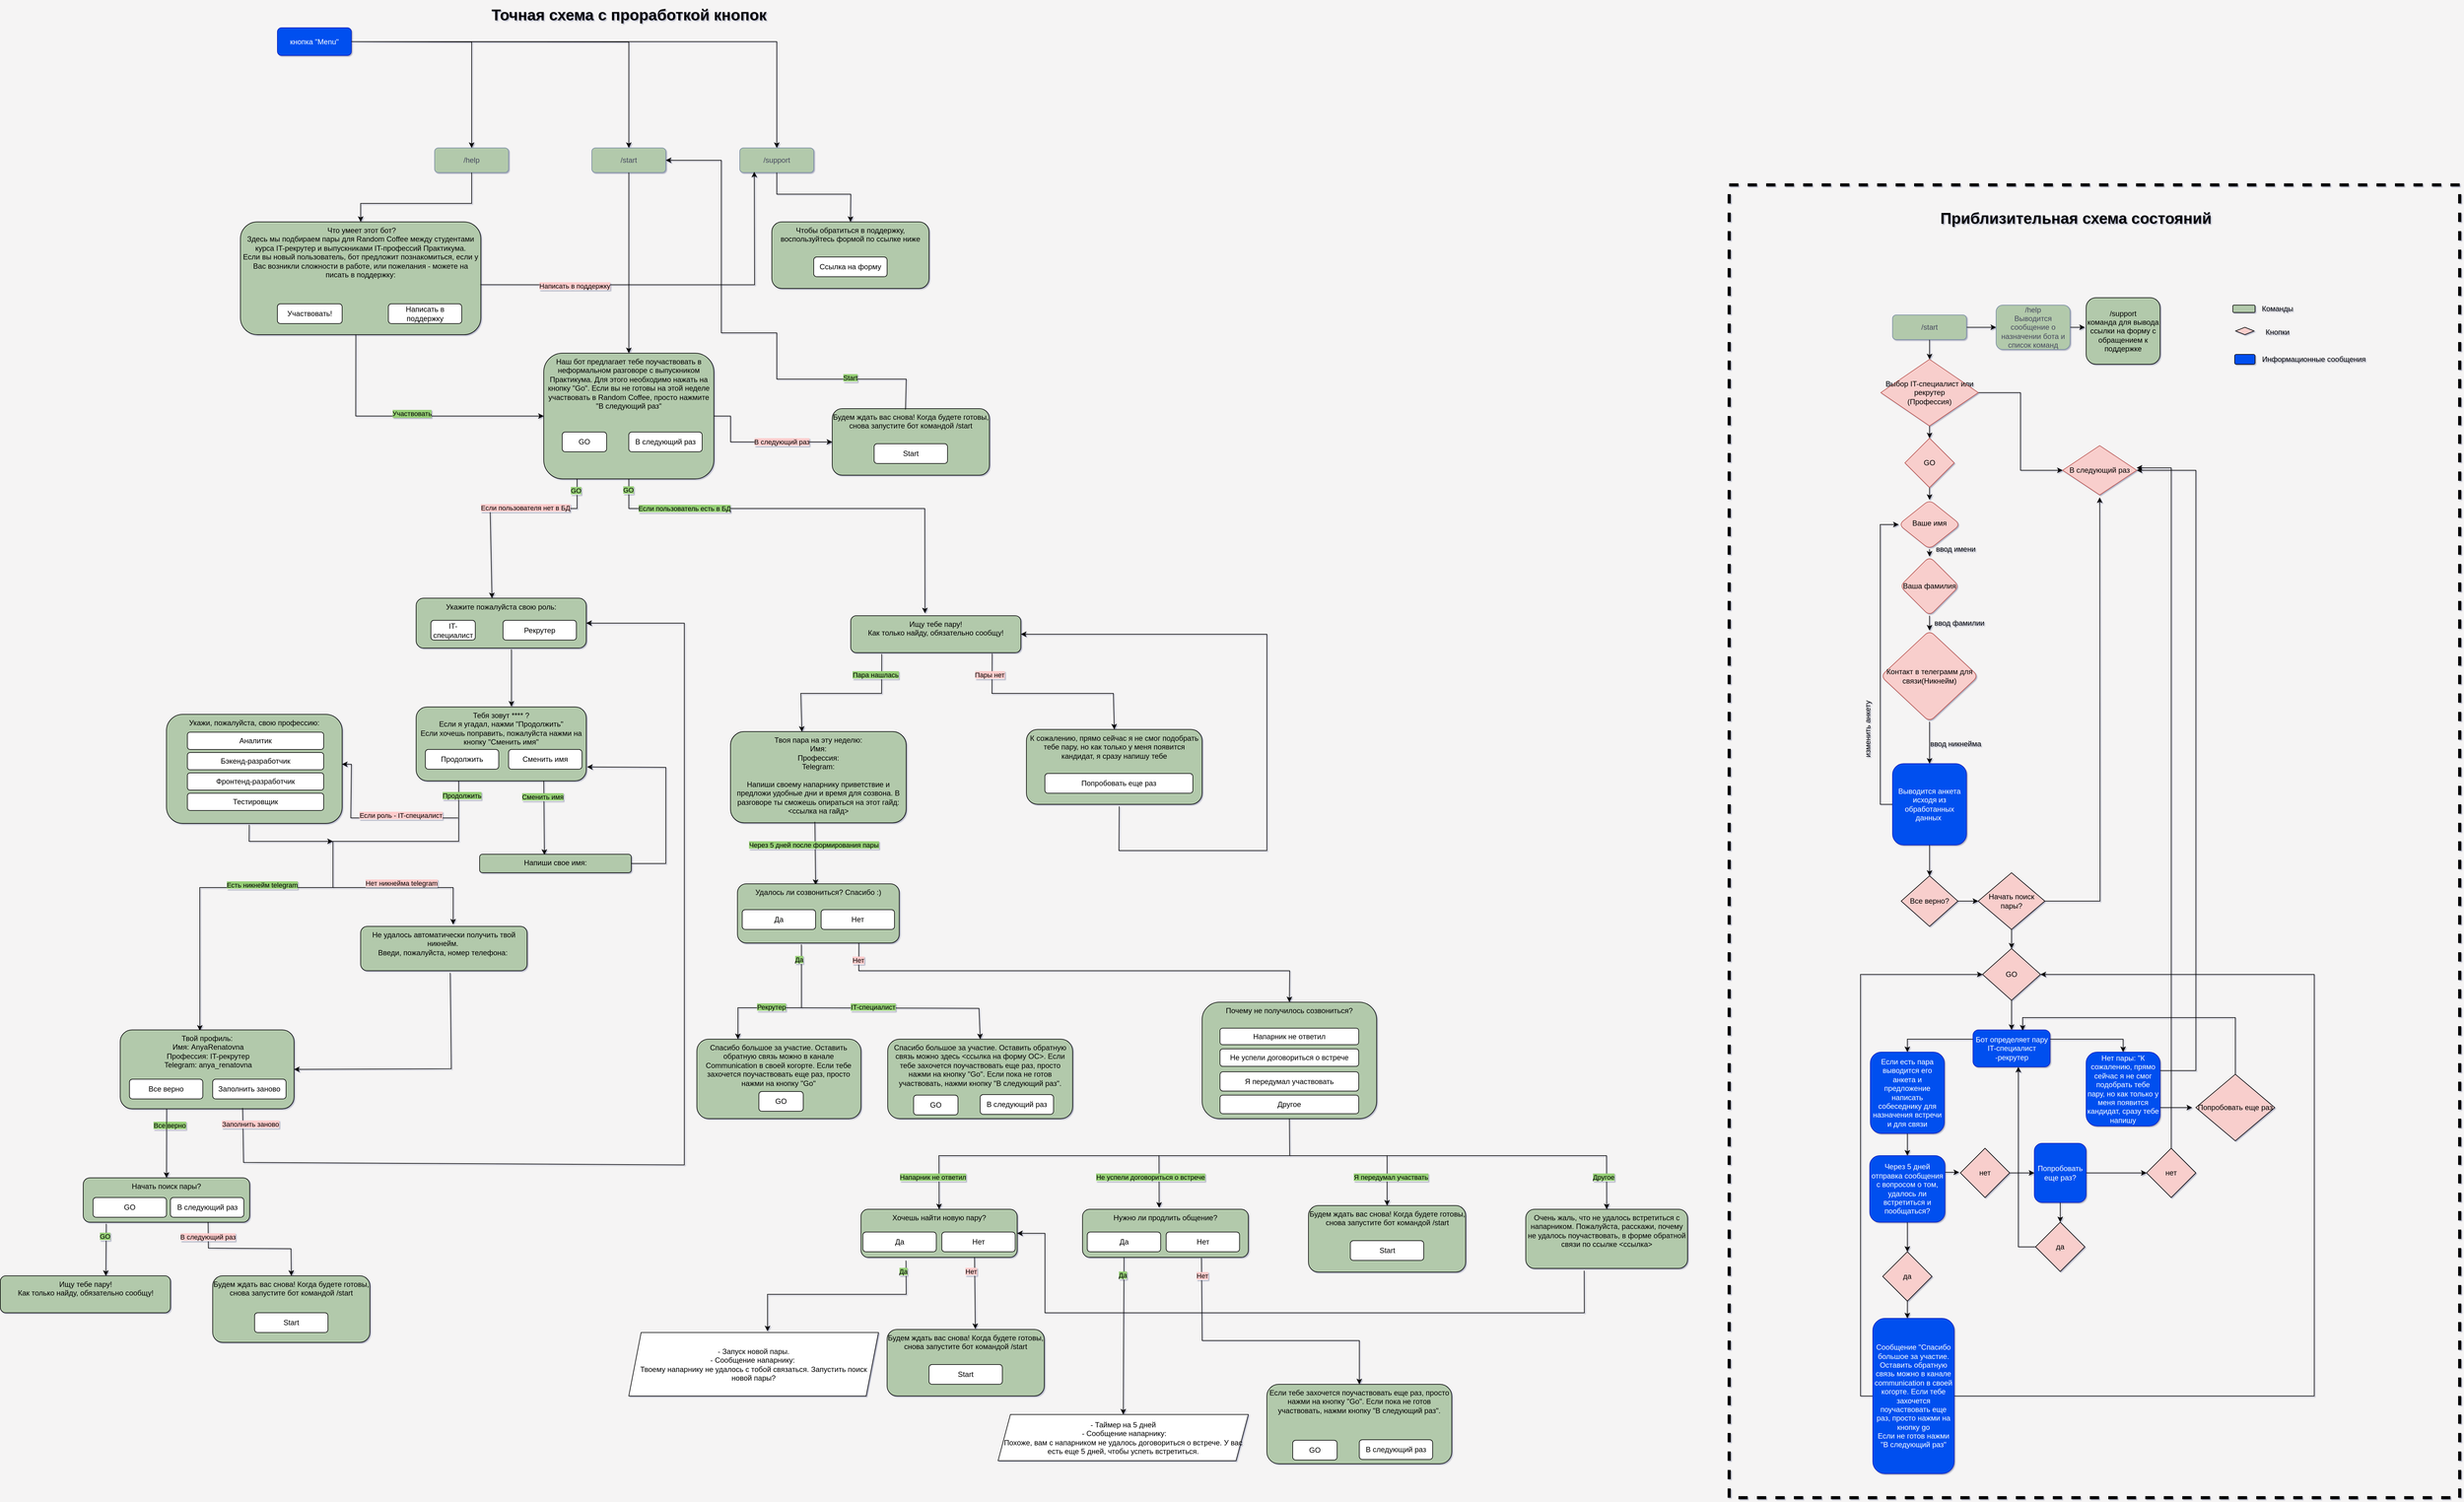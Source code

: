 <mxfile version="21.7.5" type="device">
  <diagram id="C5RBs43oDa-KdzZeNtuy" name="Page-1">
    <mxGraphModel dx="5119" dy="4321" grid="1" gridSize="15" guides="1" tooltips="1" connect="1" arrows="0" fold="1" page="1" pageScale="1" pageWidth="827" pageHeight="1169" background="#f5f4f4" math="0" shadow="1">
      <root>
        <mxCell id="WIyWlLk6GJQsqaUBKTNV-0" />
        <mxCell id="WIyWlLk6GJQsqaUBKTNV-1" parent="WIyWlLk6GJQsqaUBKTNV-0" />
        <mxCell id="AgE5GyJ8P8dzycC_G8Ic-62" value="Спасибо большое за участие. Оставить обратную связь можно в канале Communication в своей когорте. Если тебе захочется поучаствовать еще раз, просто нажми на кнопку &quot;Go&quot;" style="rounded=1;whiteSpace=wrap;html=1;fillColor=#b2c9ab;horizontal=1;verticalAlign=top;" vertex="1" parent="WIyWlLk6GJQsqaUBKTNV-1">
          <mxGeometry x="-474.62" y="456" width="266.25" height="129" as="geometry" />
        </mxCell>
        <mxCell id="AgE5GyJ8P8dzycC_G8Ic-10" value="" style="endArrow=classic;html=1;rounded=0;exitX=0.75;exitY=1;exitDx=0;exitDy=0;entryX=0.427;entryY=0.033;entryDx=0;entryDy=0;entryPerimeter=0;" edge="1" parent="WIyWlLk6GJQsqaUBKTNV-1" source="NgL67tKta2Qz76Dpu4RY-40" target="AgE5GyJ8P8dzycC_G8Ic-9">
          <mxGeometry width="50" height="50" relative="1" as="geometry">
            <mxPoint x="-810" y="125" as="sourcePoint" />
            <mxPoint x="-760" y="75" as="targetPoint" />
          </mxGeometry>
        </mxCell>
        <mxCell id="HwW4HolEN2n57jUtP8S4-10" style="edgeStyle=orthogonalEdgeStyle;rounded=0;orthogonalLoop=1;jettySize=auto;html=1;exitX=0.5;exitY=1;exitDx=0;exitDy=0;entryX=0.5;entryY=0;entryDx=0;entryDy=0;" parent="WIyWlLk6GJQsqaUBKTNV-1" source="WIyWlLk6GJQsqaUBKTNV-3" target="HwW4HolEN2n57jUtP8S4-9" edge="1">
          <mxGeometry relative="1" as="geometry" />
        </mxCell>
        <mxCell id="HwW4HolEN2n57jUtP8S4-29" style="edgeStyle=orthogonalEdgeStyle;rounded=0;orthogonalLoop=1;jettySize=auto;html=1;exitX=1;exitY=0.5;exitDx=0;exitDy=0;entryX=0;entryY=0.5;entryDx=0;entryDy=0;" parent="WIyWlLk6GJQsqaUBKTNV-1" source="WIyWlLk6GJQsqaUBKTNV-3" target="HwW4HolEN2n57jUtP8S4-6" edge="1">
          <mxGeometry relative="1" as="geometry" />
        </mxCell>
        <mxCell id="WIyWlLk6GJQsqaUBKTNV-3" value="/start" style="rounded=1;whiteSpace=wrap;html=1;fontSize=12;glass=0;strokeWidth=1;shadow=0;labelBackgroundColor=none;fillColor=#B2C9AB;strokeColor=#788AA3;fontColor=#46495D;" parent="WIyWlLk6GJQsqaUBKTNV-1" vertex="1">
          <mxGeometry x="1465" y="-719" width="120" height="40" as="geometry" />
        </mxCell>
        <mxCell id="LpWc5lkLf9JbCJff_aTS-66" style="edgeStyle=orthogonalEdgeStyle;rounded=0;orthogonalLoop=1;jettySize=auto;html=1;exitX=0.5;exitY=1;exitDx=0;exitDy=0;entryX=0.5;entryY=0;entryDx=0;entryDy=0;" parent="WIyWlLk6GJQsqaUBKTNV-1" source="WIyWlLk6GJQsqaUBKTNV-10" target="LpWc5lkLf9JbCJff_aTS-1" edge="1">
          <mxGeometry relative="1" as="geometry" />
        </mxCell>
        <mxCell id="WIyWlLk6GJQsqaUBKTNV-10" value="Ваше имя" style="rhombus;whiteSpace=wrap;html=1;shadow=0;fontFamily=Helvetica;fontSize=12;align=center;strokeWidth=1;spacing=6;spacingTop=-4;labelBackgroundColor=none;fillColor=#f8cecc;strokeColor=#b85450;rounded=1;" parent="WIyWlLk6GJQsqaUBKTNV-1" vertex="1">
          <mxGeometry x="1475" y="-419" width="100" height="80" as="geometry" />
        </mxCell>
        <mxCell id="HwW4HolEN2n57jUtP8S4-34" style="edgeStyle=orthogonalEdgeStyle;rounded=0;orthogonalLoop=1;jettySize=auto;html=1;exitX=0.5;exitY=1;exitDx=0;exitDy=0;entryX=0.5;entryY=0;entryDx=0;entryDy=0;" parent="WIyWlLk6GJQsqaUBKTNV-1" source="LpWc5lkLf9JbCJff_aTS-1" target="LpWc5lkLf9JbCJff_aTS-14" edge="1">
          <mxGeometry relative="1" as="geometry" />
        </mxCell>
        <mxCell id="LpWc5lkLf9JbCJff_aTS-1" value="Ваша фамилия" style="rhombus;whiteSpace=wrap;html=1;fillColor=#f8cecc;strokeColor=#b85450;rounded=1;glass=0;strokeWidth=1;shadow=0;labelBackgroundColor=none;" parent="WIyWlLk6GJQsqaUBKTNV-1" vertex="1">
          <mxGeometry x="1477" y="-327" width="96" height="96" as="geometry" />
        </mxCell>
        <mxCell id="LpWc5lkLf9JbCJff_aTS-22" value="" style="edgeStyle=orthogonalEdgeStyle;rounded=0;orthogonalLoop=1;jettySize=auto;html=1;" parent="WIyWlLk6GJQsqaUBKTNV-1" source="LpWc5lkLf9JbCJff_aTS-14" target="LpWc5lkLf9JbCJff_aTS-21" edge="1">
          <mxGeometry relative="1" as="geometry" />
        </mxCell>
        <mxCell id="LpWc5lkLf9JbCJff_aTS-14" value="Контакт в телеграмм для связи(Никнейм)" style="rhombus;whiteSpace=wrap;html=1;fillColor=#f8cecc;strokeColor=#b85450;rounded=1;glass=0;strokeWidth=1;shadow=0;labelBackgroundColor=none;" parent="WIyWlLk6GJQsqaUBKTNV-1" vertex="1">
          <mxGeometry x="1446" y="-207" width="158" height="148" as="geometry" />
        </mxCell>
        <mxCell id="HwW4HolEN2n57jUtP8S4-20" style="edgeStyle=orthogonalEdgeStyle;rounded=0;orthogonalLoop=1;jettySize=auto;html=1;exitX=0;exitY=0.5;exitDx=0;exitDy=0;entryX=0;entryY=0.5;entryDx=0;entryDy=0;" parent="WIyWlLk6GJQsqaUBKTNV-1" source="LpWc5lkLf9JbCJff_aTS-21" target="WIyWlLk6GJQsqaUBKTNV-10" edge="1">
          <mxGeometry relative="1" as="geometry" />
        </mxCell>
        <mxCell id="HwW4HolEN2n57jUtP8S4-23" style="edgeStyle=orthogonalEdgeStyle;rounded=0;orthogonalLoop=1;jettySize=auto;html=1;exitX=0.5;exitY=1;exitDx=0;exitDy=0;" parent="WIyWlLk6GJQsqaUBKTNV-1" source="LpWc5lkLf9JbCJff_aTS-21" target="HwW4HolEN2n57jUtP8S4-22" edge="1">
          <mxGeometry relative="1" as="geometry" />
        </mxCell>
        <mxCell id="LpWc5lkLf9JbCJff_aTS-21" value="Выводится анкета исходя из обработанных данных&amp;nbsp;" style="whiteSpace=wrap;html=1;fillColor=#0050ef;strokeColor=#001DBC;fontColor=#ffffff;rounded=1;glass=0;strokeWidth=1;shadow=0;labelBackgroundColor=none;" parent="WIyWlLk6GJQsqaUBKTNV-1" vertex="1">
          <mxGeometry x="1465" y="9" width="120" height="132" as="geometry" />
        </mxCell>
        <mxCell id="HwW4HolEN2n57jUtP8S4-39" style="edgeStyle=orthogonalEdgeStyle;rounded=0;orthogonalLoop=1;jettySize=auto;html=1;exitX=1;exitY=0.25;exitDx=0;exitDy=0;entryX=0.5;entryY=0;entryDx=0;entryDy=0;" parent="WIyWlLk6GJQsqaUBKTNV-1" source="LpWc5lkLf9JbCJff_aTS-39" target="HwW4HolEN2n57jUtP8S4-36" edge="1">
          <mxGeometry relative="1" as="geometry" />
        </mxCell>
        <mxCell id="HwW4HolEN2n57jUtP8S4-40" style="edgeStyle=orthogonalEdgeStyle;rounded=0;orthogonalLoop=1;jettySize=auto;html=1;exitX=0;exitY=0.25;exitDx=0;exitDy=0;entryX=0.5;entryY=0;entryDx=0;entryDy=0;" parent="WIyWlLk6GJQsqaUBKTNV-1" source="LpWc5lkLf9JbCJff_aTS-39" target="HwW4HolEN2n57jUtP8S4-37" edge="1">
          <mxGeometry relative="1" as="geometry" />
        </mxCell>
        <mxCell id="LpWc5lkLf9JbCJff_aTS-39" value="Бот определяет пару IT-специалист -рекрутер&lt;br&gt;" style="whiteSpace=wrap;html=1;fillColor=#0050ef;strokeColor=#001DBC;fontColor=#ffffff;rounded=1;glass=0;strokeWidth=1;shadow=0;labelBackgroundColor=none;" parent="WIyWlLk6GJQsqaUBKTNV-1" vertex="1">
          <mxGeometry x="1595.5" y="441" width="125" height="60" as="geometry" />
        </mxCell>
        <mxCell id="LpWc5lkLf9JbCJff_aTS-44" value="изменить анкету&lt;br&gt;" style="text;html=1;align=center;verticalAlign=middle;resizable=0;points=[];autosize=1;strokeColor=none;fillColor=none;rotation=-90;" parent="WIyWlLk6GJQsqaUBKTNV-1" vertex="1">
          <mxGeometry x="1365" y="-59" width="120" height="24" as="geometry" />
        </mxCell>
        <mxCell id="LpWc5lkLf9JbCJff_aTS-45" value="ввод имени" style="text;html=1;align=center;verticalAlign=middle;resizable=0;points=[];autosize=1;strokeColor=none;fillColor=none;" parent="WIyWlLk6GJQsqaUBKTNV-1" vertex="1">
          <mxGeometry x="1519" y="-351" width="96" height="24" as="geometry" />
        </mxCell>
        <mxCell id="LpWc5lkLf9JbCJff_aTS-46" value="ввод фамилии&lt;br&gt;" style="text;html=1;align=center;verticalAlign=middle;resizable=0;points=[];autosize=1;strokeColor=none;fillColor=none;" parent="WIyWlLk6GJQsqaUBKTNV-1" vertex="1">
          <mxGeometry x="1519" y="-231" width="108" height="24" as="geometry" />
        </mxCell>
        <mxCell id="LpWc5lkLf9JbCJff_aTS-48" value="ввод никнейма&lt;br&gt;" style="text;html=1;align=center;verticalAlign=middle;resizable=0;points=[];autosize=1;strokeColor=none;fillColor=none;" parent="WIyWlLk6GJQsqaUBKTNV-1" vertex="1">
          <mxGeometry x="1513" y="-35" width="108" height="24" as="geometry" />
        </mxCell>
        <mxCell id="HwW4HolEN2n57jUtP8S4-53" style="edgeStyle=orthogonalEdgeStyle;rounded=0;orthogonalLoop=1;jettySize=auto;html=1;exitX=1;exitY=0.25;exitDx=0;exitDy=0;" parent="WIyWlLk6GJQsqaUBKTNV-1" source="LpWc5lkLf9JbCJff_aTS-51" edge="1">
          <mxGeometry relative="1" as="geometry">
            <mxPoint x="1573" y="672" as="targetPoint" />
          </mxGeometry>
        </mxCell>
        <mxCell id="HwW4HolEN2n57jUtP8S4-54" style="edgeStyle=orthogonalEdgeStyle;rounded=0;orthogonalLoop=1;jettySize=auto;html=1;exitX=0.5;exitY=1;exitDx=0;exitDy=0;entryX=0.5;entryY=0;entryDx=0;entryDy=0;" parent="WIyWlLk6GJQsqaUBKTNV-1" source="LpWc5lkLf9JbCJff_aTS-51" target="HwW4HolEN2n57jUtP8S4-49" edge="1">
          <mxGeometry relative="1" as="geometry" />
        </mxCell>
        <mxCell id="LpWc5lkLf9JbCJff_aTS-51" value="Через 5 дней отправка сообщения с вопросом о том, удалось ли встретиться и пообщаться?" style="rounded=1;whiteSpace=wrap;html=1;fillColor=#0050ef;strokeColor=#001DBC;fontColor=#ffffff;" parent="WIyWlLk6GJQsqaUBKTNV-1" vertex="1">
          <mxGeometry x="1428" y="645" width="122" height="108" as="geometry" />
        </mxCell>
        <mxCell id="HwW4HolEN2n57jUtP8S4-56" style="edgeStyle=orthogonalEdgeStyle;rounded=0;orthogonalLoop=1;jettySize=auto;html=1;exitX=1;exitY=0.5;exitDx=0;exitDy=0;entryX=1;entryY=0.5;entryDx=0;entryDy=0;" parent="WIyWlLk6GJQsqaUBKTNV-1" source="LpWc5lkLf9JbCJff_aTS-56" target="HwW4HolEN2n57jUtP8S4-32" edge="1">
          <mxGeometry relative="1" as="geometry">
            <Array as="points">
              <mxPoint x="2149" y="1035" />
              <mxPoint x="2149" y="351" />
            </Array>
          </mxGeometry>
        </mxCell>
        <mxCell id="HwW4HolEN2n57jUtP8S4-65" style="edgeStyle=orthogonalEdgeStyle;rounded=0;orthogonalLoop=1;jettySize=auto;html=1;exitX=0;exitY=0.5;exitDx=0;exitDy=0;entryX=0;entryY=0.5;entryDx=0;entryDy=0;" parent="WIyWlLk6GJQsqaUBKTNV-1" source="LpWc5lkLf9JbCJff_aTS-56" target="HwW4HolEN2n57jUtP8S4-32" edge="1">
          <mxGeometry relative="1" as="geometry" />
        </mxCell>
        <mxCell id="LpWc5lkLf9JbCJff_aTS-56" value="Сообщение &quot;Спасибо большое за участие. Оставить обратную связь можно в канале communication в своей когорте. Если тебе захочется поучаствовать еще раз, просто нажми на кнопку go&lt;br&gt;Если не готов нажми &quot;В следующий раз&quot;" style="rounded=1;whiteSpace=wrap;html=1;fillColor=#0050EF;fontColor=#ffffff;strokeColor=#001DBC;" parent="WIyWlLk6GJQsqaUBKTNV-1" vertex="1">
          <mxGeometry x="1433" y="909" width="132" height="252" as="geometry" />
        </mxCell>
        <mxCell id="HwW4HolEN2n57jUtP8S4-61" style="edgeStyle=orthogonalEdgeStyle;rounded=0;orthogonalLoop=1;jettySize=auto;html=1;exitX=1;exitY=0.5;exitDx=0;exitDy=0;entryX=0;entryY=0.5;entryDx=0;entryDy=0;" parent="WIyWlLk6GJQsqaUBKTNV-1" source="LpWc5lkLf9JbCJff_aTS-57" target="HwW4HolEN2n57jUtP8S4-58" edge="1">
          <mxGeometry relative="1" as="geometry">
            <mxPoint x="1861" y="673" as="targetPoint" />
          </mxGeometry>
        </mxCell>
        <mxCell id="HwW4HolEN2n57jUtP8S4-63" style="edgeStyle=orthogonalEdgeStyle;rounded=0;orthogonalLoop=1;jettySize=auto;html=1;exitX=0.5;exitY=1;exitDx=0;exitDy=0;" parent="WIyWlLk6GJQsqaUBKTNV-1" source="LpWc5lkLf9JbCJff_aTS-57" target="HwW4HolEN2n57jUtP8S4-57" edge="1">
          <mxGeometry relative="1" as="geometry" />
        </mxCell>
        <mxCell id="LpWc5lkLf9JbCJff_aTS-57" value="Попробовать еще раз?" style="rounded=1;whiteSpace=wrap;html=1;fillColor=#0050ef;strokeColor=#001DBC;fontColor=#ffffff;" parent="WIyWlLk6GJQsqaUBKTNV-1" vertex="1">
          <mxGeometry x="1695" y="625" width="84" height="96" as="geometry" />
        </mxCell>
        <mxCell id="HwW4HolEN2n57jUtP8S4-0" value="/support&lt;br&gt;команда для вывода ссылки на форму с обращением к поддержке" style="rounded=1;whiteSpace=wrap;html=1;fillColor=#b2c9ab;" parent="WIyWlLk6GJQsqaUBKTNV-1" vertex="1">
          <mxGeometry x="1779" y="-747" width="120" height="108" as="geometry" />
        </mxCell>
        <mxCell id="HwW4HolEN2n57jUtP8S4-31" style="edgeStyle=orthogonalEdgeStyle;rounded=0;orthogonalLoop=1;jettySize=auto;html=1;exitX=1;exitY=0.5;exitDx=0;exitDy=0;" parent="WIyWlLk6GJQsqaUBKTNV-1" source="HwW4HolEN2n57jUtP8S4-6" edge="1">
          <mxGeometry relative="1" as="geometry">
            <mxPoint x="1777" y="-699" as="targetPoint" />
          </mxGeometry>
        </mxCell>
        <mxCell id="HwW4HolEN2n57jUtP8S4-6" value="/help&lt;br&gt;Выводится сообщение о назначении бота и список команд" style="rounded=1;whiteSpace=wrap;html=1;fontSize=12;glass=0;strokeWidth=1;shadow=0;labelBackgroundColor=none;fillColor=#B2C9AB;strokeColor=#788AA3;fontColor=#46495D;" parent="WIyWlLk6GJQsqaUBKTNV-1" vertex="1">
          <mxGeometry x="1633" y="-735" width="120" height="72" as="geometry" />
        </mxCell>
        <mxCell id="HwW4HolEN2n57jUtP8S4-19" style="edgeStyle=orthogonalEdgeStyle;rounded=0;orthogonalLoop=1;jettySize=auto;html=1;exitX=0.5;exitY=1;exitDx=0;exitDy=0;entryX=0.5;entryY=0;entryDx=0;entryDy=0;" parent="WIyWlLk6GJQsqaUBKTNV-1" source="HwW4HolEN2n57jUtP8S4-8" target="WIyWlLk6GJQsqaUBKTNV-10" edge="1">
          <mxGeometry relative="1" as="geometry" />
        </mxCell>
        <mxCell id="HwW4HolEN2n57jUtP8S4-8" value="GO" style="rhombus;whiteSpace=wrap;html=1;fillColor=#f8cecc;strokeColor=#b85450;" parent="WIyWlLk6GJQsqaUBKTNV-1" vertex="1">
          <mxGeometry x="1485" y="-519" width="80" height="80" as="geometry" />
        </mxCell>
        <mxCell id="HwW4HolEN2n57jUtP8S4-13" style="edgeStyle=orthogonalEdgeStyle;rounded=0;orthogonalLoop=1;jettySize=auto;html=1;exitX=0.5;exitY=1;exitDx=0;exitDy=0;entryX=0.5;entryY=0;entryDx=0;entryDy=0;" parent="WIyWlLk6GJQsqaUBKTNV-1" source="HwW4HolEN2n57jUtP8S4-9" target="HwW4HolEN2n57jUtP8S4-8" edge="1">
          <mxGeometry relative="1" as="geometry" />
        </mxCell>
        <mxCell id="HwW4HolEN2n57jUtP8S4-15" style="edgeStyle=orthogonalEdgeStyle;rounded=0;orthogonalLoop=1;jettySize=auto;html=1;exitX=1;exitY=0.5;exitDx=0;exitDy=0;entryX=0;entryY=0.5;entryDx=0;entryDy=0;" parent="WIyWlLk6GJQsqaUBKTNV-1" source="HwW4HolEN2n57jUtP8S4-9" target="HwW4HolEN2n57jUtP8S4-14" edge="1">
          <mxGeometry relative="1" as="geometry" />
        </mxCell>
        <mxCell id="HwW4HolEN2n57jUtP8S4-9" value="Выбор IT-специалист или рекрутер&lt;br&gt;(Профессия)" style="rhombus;whiteSpace=wrap;html=1;fillColor=#f8cecc;strokeColor=#b85450;" parent="WIyWlLk6GJQsqaUBKTNV-1" vertex="1">
          <mxGeometry x="1446" y="-647" width="158" height="108" as="geometry" />
        </mxCell>
        <mxCell id="HwW4HolEN2n57jUtP8S4-14" value="В следующий раз" style="rhombus;whiteSpace=wrap;html=1;fillColor=#f8cecc;strokeColor=#b85450;" parent="WIyWlLk6GJQsqaUBKTNV-1" vertex="1">
          <mxGeometry x="1741" y="-507" width="120" height="80" as="geometry" />
        </mxCell>
        <mxCell id="HwW4HolEN2n57jUtP8S4-27" style="edgeStyle=orthogonalEdgeStyle;rounded=0;orthogonalLoop=1;jettySize=auto;html=1;exitX=1;exitY=0.5;exitDx=0;exitDy=0;entryX=0;entryY=0.5;entryDx=0;entryDy=0;" parent="WIyWlLk6GJQsqaUBKTNV-1" source="HwW4HolEN2n57jUtP8S4-22" target="HwW4HolEN2n57jUtP8S4-25" edge="1">
          <mxGeometry relative="1" as="geometry" />
        </mxCell>
        <mxCell id="HwW4HolEN2n57jUtP8S4-22" value="Все верно?" style="rhombus;whiteSpace=wrap;html=1;fillColor=#f8cecc;" parent="WIyWlLk6GJQsqaUBKTNV-1" vertex="1">
          <mxGeometry x="1479" y="191" width="92" height="82" as="geometry" />
        </mxCell>
        <mxCell id="HwW4HolEN2n57jUtP8S4-28" style="edgeStyle=orthogonalEdgeStyle;rounded=0;orthogonalLoop=1;jettySize=auto;html=1;exitX=1;exitY=0.5;exitDx=0;exitDy=0;" parent="WIyWlLk6GJQsqaUBKTNV-1" source="HwW4HolEN2n57jUtP8S4-25" edge="1">
          <mxGeometry relative="1" as="geometry">
            <mxPoint x="1801" y="-423" as="targetPoint" />
          </mxGeometry>
        </mxCell>
        <mxCell id="HwW4HolEN2n57jUtP8S4-33" style="edgeStyle=orthogonalEdgeStyle;rounded=0;orthogonalLoop=1;jettySize=auto;html=1;exitX=0.5;exitY=1;exitDx=0;exitDy=0;" parent="WIyWlLk6GJQsqaUBKTNV-1" source="HwW4HolEN2n57jUtP8S4-25" target="HwW4HolEN2n57jUtP8S4-32" edge="1">
          <mxGeometry relative="1" as="geometry" />
        </mxCell>
        <mxCell id="HwW4HolEN2n57jUtP8S4-25" value="Начать поиск пары?" style="rhombus;whiteSpace=wrap;html=1;fillColor=#f8cecc;" parent="WIyWlLk6GJQsqaUBKTNV-1" vertex="1">
          <mxGeometry x="1604" y="186" width="108" height="92" as="geometry" />
        </mxCell>
        <mxCell id="HwW4HolEN2n57jUtP8S4-35" style="edgeStyle=orthogonalEdgeStyle;rounded=0;orthogonalLoop=1;jettySize=auto;html=1;exitX=0.5;exitY=1;exitDx=0;exitDy=0;entryX=0.5;entryY=0;entryDx=0;entryDy=0;" parent="WIyWlLk6GJQsqaUBKTNV-1" source="HwW4HolEN2n57jUtP8S4-32" target="LpWc5lkLf9JbCJff_aTS-39" edge="1">
          <mxGeometry relative="1" as="geometry" />
        </mxCell>
        <mxCell id="HwW4HolEN2n57jUtP8S4-32" value="GO" style="rhombus;whiteSpace=wrap;html=1;fillColor=#f8cecc;" parent="WIyWlLk6GJQsqaUBKTNV-1" vertex="1">
          <mxGeometry x="1611" y="309" width="94" height="84" as="geometry" />
        </mxCell>
        <mxCell id="HwW4HolEN2n57jUtP8S4-43" style="edgeStyle=orthogonalEdgeStyle;rounded=0;orthogonalLoop=1;jettySize=auto;html=1;exitX=1;exitY=0.75;exitDx=0;exitDy=0;entryX=-0.047;entryY=0.5;entryDx=0;entryDy=0;entryPerimeter=0;" parent="WIyWlLk6GJQsqaUBKTNV-1" source="HwW4HolEN2n57jUtP8S4-36" target="HwW4HolEN2n57jUtP8S4-42" edge="1">
          <mxGeometry relative="1" as="geometry" />
        </mxCell>
        <mxCell id="HwW4HolEN2n57jUtP8S4-44" style="edgeStyle=orthogonalEdgeStyle;rounded=0;orthogonalLoop=1;jettySize=auto;html=1;exitX=1;exitY=0.25;exitDx=0;exitDy=0;entryX=1;entryY=0.5;entryDx=0;entryDy=0;" parent="WIyWlLk6GJQsqaUBKTNV-1" source="HwW4HolEN2n57jUtP8S4-36" target="HwW4HolEN2n57jUtP8S4-14" edge="1">
          <mxGeometry relative="1" as="geometry">
            <Array as="points">
              <mxPoint x="1957" y="507" />
              <mxPoint x="1957" y="-467" />
            </Array>
          </mxGeometry>
        </mxCell>
        <mxCell id="HwW4HolEN2n57jUtP8S4-36" value="Нет пары: &quot;К сожалению, прямо сейчас я не смог подобрать тебе пару, но как только у меня появится кандидат, сразу тебе напишу" style="rounded=1;whiteSpace=wrap;html=1;fillColor=#0050ef;fontColor=#ffffff;strokeColor=#001DBC;" parent="WIyWlLk6GJQsqaUBKTNV-1" vertex="1">
          <mxGeometry x="1779" y="477" width="120" height="120" as="geometry" />
        </mxCell>
        <mxCell id="HwW4HolEN2n57jUtP8S4-46" style="edgeStyle=orthogonalEdgeStyle;rounded=0;orthogonalLoop=1;jettySize=auto;html=1;exitX=0.5;exitY=1;exitDx=0;exitDy=0;" parent="WIyWlLk6GJQsqaUBKTNV-1" source="HwW4HolEN2n57jUtP8S4-37" target="LpWc5lkLf9JbCJff_aTS-51" edge="1">
          <mxGeometry relative="1" as="geometry" />
        </mxCell>
        <mxCell id="HwW4HolEN2n57jUtP8S4-37" value="Если есть пара выводится его анкета и предложение написать собеседнику для назначения встречи и для связи" style="rounded=1;whiteSpace=wrap;html=1;fillColor=#0050ef;fontColor=#ffffff;strokeColor=#001DBC;" parent="WIyWlLk6GJQsqaUBKTNV-1" vertex="1">
          <mxGeometry x="1429" y="477" width="120" height="132" as="geometry" />
        </mxCell>
        <mxCell id="HwW4HolEN2n57jUtP8S4-45" style="edgeStyle=orthogonalEdgeStyle;rounded=0;orthogonalLoop=1;jettySize=auto;html=1;exitX=0.5;exitY=0;exitDx=0;exitDy=0;entryX=0.644;entryY=0.017;entryDx=0;entryDy=0;entryPerimeter=0;" parent="WIyWlLk6GJQsqaUBKTNV-1" source="HwW4HolEN2n57jUtP8S4-42" target="LpWc5lkLf9JbCJff_aTS-39" edge="1">
          <mxGeometry relative="1" as="geometry" />
        </mxCell>
        <mxCell id="HwW4HolEN2n57jUtP8S4-42" value="Попробовать еще раз" style="rhombus;whiteSpace=wrap;html=1;fillColor=#f8cecc;" parent="WIyWlLk6GJQsqaUBKTNV-1" vertex="1">
          <mxGeometry x="1957" y="513" width="128" height="108" as="geometry" />
        </mxCell>
        <mxCell id="HwW4HolEN2n57jUtP8S4-55" style="edgeStyle=orthogonalEdgeStyle;rounded=0;orthogonalLoop=1;jettySize=auto;html=1;exitX=0.5;exitY=1;exitDx=0;exitDy=0;entryX=0.424;entryY=0;entryDx=0;entryDy=0;entryPerimeter=0;" parent="WIyWlLk6GJQsqaUBKTNV-1" source="HwW4HolEN2n57jUtP8S4-49" target="LpWc5lkLf9JbCJff_aTS-56" edge="1">
          <mxGeometry relative="1" as="geometry" />
        </mxCell>
        <mxCell id="HwW4HolEN2n57jUtP8S4-49" value="да" style="rhombus;whiteSpace=wrap;html=1;fillColor=#f8cecc;" parent="WIyWlLk6GJQsqaUBKTNV-1" vertex="1">
          <mxGeometry x="1449" y="801" width="80" height="80" as="geometry" />
        </mxCell>
        <mxCell id="HwW4HolEN2n57jUtP8S4-52" style="edgeStyle=orthogonalEdgeStyle;rounded=0;orthogonalLoop=1;jettySize=auto;html=1;exitX=1;exitY=0.5;exitDx=0;exitDy=0;" parent="WIyWlLk6GJQsqaUBKTNV-1" source="HwW4HolEN2n57jUtP8S4-50" target="LpWc5lkLf9JbCJff_aTS-57" edge="1">
          <mxGeometry relative="1" as="geometry" />
        </mxCell>
        <mxCell id="HwW4HolEN2n57jUtP8S4-50" value="нет" style="rhombus;whiteSpace=wrap;html=1;fillColor=#f8cecc;" parent="WIyWlLk6GJQsqaUBKTNV-1" vertex="1">
          <mxGeometry x="1575" y="633" width="80" height="80" as="geometry" />
        </mxCell>
        <mxCell id="HwW4HolEN2n57jUtP8S4-64" style="edgeStyle=orthogonalEdgeStyle;rounded=0;orthogonalLoop=1;jettySize=auto;html=1;exitX=0;exitY=0.5;exitDx=0;exitDy=0;entryX=0.588;entryY=1;entryDx=0;entryDy=0;entryPerimeter=0;" parent="WIyWlLk6GJQsqaUBKTNV-1" source="HwW4HolEN2n57jUtP8S4-57" target="LpWc5lkLf9JbCJff_aTS-39" edge="1">
          <mxGeometry relative="1" as="geometry" />
        </mxCell>
        <mxCell id="HwW4HolEN2n57jUtP8S4-57" value="да" style="rhombus;whiteSpace=wrap;html=1;fillColor=#f8cecc;" parent="WIyWlLk6GJQsqaUBKTNV-1" vertex="1">
          <mxGeometry x="1697" y="753" width="80" height="80" as="geometry" />
        </mxCell>
        <mxCell id="HwW4HolEN2n57jUtP8S4-62" style="edgeStyle=orthogonalEdgeStyle;rounded=0;orthogonalLoop=1;jettySize=auto;html=1;exitX=0.5;exitY=0;exitDx=0;exitDy=0;" parent="WIyWlLk6GJQsqaUBKTNV-1" source="HwW4HolEN2n57jUtP8S4-58" edge="1">
          <mxGeometry relative="1" as="geometry">
            <mxPoint x="1861" y="-471" as="targetPoint" />
            <Array as="points">
              <mxPoint x="1917" y="-471" />
            </Array>
          </mxGeometry>
        </mxCell>
        <mxCell id="HwW4HolEN2n57jUtP8S4-58" value="нет" style="rhombus;whiteSpace=wrap;html=1;fillColor=#f8cecc;" parent="WIyWlLk6GJQsqaUBKTNV-1" vertex="1">
          <mxGeometry x="1877" y="633" width="80" height="80" as="geometry" />
        </mxCell>
        <mxCell id="HwW4HolEN2n57jUtP8S4-70" value="" style="rounded=1;whiteSpace=wrap;html=1;fillColor=#b2c9ab;" parent="WIyWlLk6GJQsqaUBKTNV-1" vertex="1">
          <mxGeometry x="2017" y="-735" width="36" height="12" as="geometry" />
        </mxCell>
        <mxCell id="HwW4HolEN2n57jUtP8S4-76" value="" style="rhombus;whiteSpace=wrap;html=1;fillColor=#f8cecc;" parent="WIyWlLk6GJQsqaUBKTNV-1" vertex="1">
          <mxGeometry x="2021.5" y="-699" width="30" height="12" as="geometry" />
        </mxCell>
        <mxCell id="HwW4HolEN2n57jUtP8S4-77" value="" style="rounded=1;whiteSpace=wrap;html=1;fillColor=#004fef;" parent="WIyWlLk6GJQsqaUBKTNV-1" vertex="1">
          <mxGeometry x="2020" y="-655" width="33" height="16" as="geometry" />
        </mxCell>
        <mxCell id="HwW4HolEN2n57jUtP8S4-78" value="Команды" style="text;html=1;align=center;verticalAlign=middle;resizable=0;points=[];autosize=1;strokeColor=none;fillColor=none;" parent="WIyWlLk6GJQsqaUBKTNV-1" vertex="1">
          <mxGeometry x="2053" y="-741" width="72" height="24" as="geometry" />
        </mxCell>
        <mxCell id="HwW4HolEN2n57jUtP8S4-82" value="Кнопки" style="text;html=1;align=center;verticalAlign=middle;resizable=0;points=[];autosize=1;strokeColor=none;fillColor=none;" parent="WIyWlLk6GJQsqaUBKTNV-1" vertex="1">
          <mxGeometry x="2059" y="-703" width="60" height="24" as="geometry" />
        </mxCell>
        <mxCell id="HwW4HolEN2n57jUtP8S4-83" value="Информационные сообщения" style="text;html=1;align=center;verticalAlign=middle;resizable=0;points=[];autosize=1;strokeColor=none;fillColor=none;" parent="WIyWlLk6GJQsqaUBKTNV-1" vertex="1">
          <mxGeometry x="2051.5" y="-659" width="192" height="24" as="geometry" />
        </mxCell>
        <mxCell id="NgL67tKta2Qz76Dpu4RY-0" value="/start" style="rounded=1;whiteSpace=wrap;html=1;fontSize=12;glass=0;strokeWidth=1;shadow=0;labelBackgroundColor=none;fillColor=#B2C9AB;strokeColor=#788AA3;fontColor=#46495D;" parent="WIyWlLk6GJQsqaUBKTNV-1" vertex="1">
          <mxGeometry x="-645" y="-990" width="120" height="40" as="geometry" />
        </mxCell>
        <mxCell id="NgL67tKta2Qz76Dpu4RY-1" value="Наш бот предлагает тебе поучаствовать в неформальном разговоре с выпускником Практикума. Для этого необходимо нажать на кнопку &quot;Go&quot;. Если вы не готовы на этой неделе участвовать в Random Coffee, просто нажмите &quot;В следующий раз&quot;" style="rounded=1;whiteSpace=wrap;html=1;fillColor=#b2c9ab;horizontal=1;verticalAlign=top;" parent="WIyWlLk6GJQsqaUBKTNV-1" vertex="1">
          <mxGeometry x="-723" y="-657" width="276" height="204" as="geometry" />
        </mxCell>
        <mxCell id="NgL67tKta2Qz76Dpu4RY-2" value="GO" style="rounded=1;whiteSpace=wrap;html=1;" parent="WIyWlLk6GJQsqaUBKTNV-1" vertex="1">
          <mxGeometry x="-693" y="-529" width="72" height="32" as="geometry" />
        </mxCell>
        <mxCell id="NgL67tKta2Qz76Dpu4RY-3" value="В следующий раз" style="rounded=1;whiteSpace=wrap;html=1;" parent="WIyWlLk6GJQsqaUBKTNV-1" vertex="1">
          <mxGeometry x="-585" y="-529" width="119" height="32" as="geometry" />
        </mxCell>
        <mxCell id="NgL67tKta2Qz76Dpu4RY-5" value="&lt;font style=&quot;font-size: 25px;&quot;&gt;&lt;b&gt;Приблизительная схема состояний&lt;/b&gt;&lt;/font&gt;" style="text;html=1;align=center;verticalAlign=middle;resizable=0;points=[];autosize=1;strokeColor=none;fillColor=none;" parent="WIyWlLk6GJQsqaUBKTNV-1" vertex="1">
          <mxGeometry x="1529" y="-900" width="465" height="45" as="geometry" />
        </mxCell>
        <mxCell id="NgL67tKta2Qz76Dpu4RY-6" value="&lt;font style=&quot;font-size: 25px;&quot;&gt;&lt;b&gt;Точная схема с проработкой кнопок&lt;/b&gt;&lt;/font&gt;" style="text;html=1;align=center;verticalAlign=middle;resizable=0;points=[];autosize=1;strokeColor=none;fillColor=none;" parent="WIyWlLk6GJQsqaUBKTNV-1" vertex="1">
          <mxGeometry x="-825" y="-1230" width="480" height="45" as="geometry" />
        </mxCell>
        <mxCell id="NgL67tKta2Qz76Dpu4RY-7" value="" style="endArrow=classic;html=1;rounded=0;exitX=0.5;exitY=1;exitDx=0;exitDy=0;entryX=0.5;entryY=0;entryDx=0;entryDy=0;" parent="WIyWlLk6GJQsqaUBKTNV-1" source="NgL67tKta2Qz76Dpu4RY-0" target="NgL67tKta2Qz76Dpu4RY-1" edge="1">
          <mxGeometry width="50" height="50" relative="1" as="geometry">
            <mxPoint x="-675" y="-205" as="sourcePoint" />
            <mxPoint x="-625" y="-255" as="targetPoint" />
          </mxGeometry>
        </mxCell>
        <mxCell id="NgL67tKta2Qz76Dpu4RY-8" value="Чтобы обратиться в поддержку, воспользуйтесь формой по ссылке ниже" style="rounded=1;whiteSpace=wrap;html=1;fillColor=#b2c9ab;verticalAlign=top;" parent="WIyWlLk6GJQsqaUBKTNV-1" vertex="1">
          <mxGeometry x="-353" y="-870" width="255" height="108" as="geometry" />
        </mxCell>
        <mxCell id="NgL67tKta2Qz76Dpu4RY-9" value="/support" style="rounded=1;whiteSpace=wrap;html=1;fontSize=12;glass=0;strokeWidth=1;shadow=0;labelBackgroundColor=none;fillColor=#B2C9AB;strokeColor=#788AA3;fontColor=#46495D;" parent="WIyWlLk6GJQsqaUBKTNV-1" vertex="1">
          <mxGeometry x="-405" y="-990" width="120" height="40" as="geometry" />
        </mxCell>
        <mxCell id="NgL67tKta2Qz76Dpu4RY-10" value="/help" style="rounded=1;whiteSpace=wrap;html=1;fontSize=12;glass=0;strokeWidth=1;shadow=0;labelBackgroundColor=none;fillColor=#B2C9AB;strokeColor=#788AA3;fontColor=#46495D;" parent="WIyWlLk6GJQsqaUBKTNV-1" vertex="1">
          <mxGeometry x="-900" y="-990" width="120" height="40" as="geometry" />
        </mxCell>
        <mxCell id="NgL67tKta2Qz76Dpu4RY-13" style="edgeStyle=orthogonalEdgeStyle;rounded=0;orthogonalLoop=1;jettySize=auto;html=1;exitX=1;exitY=0.5;exitDx=0;exitDy=0;entryX=0.5;entryY=0;entryDx=0;entryDy=0;" parent="WIyWlLk6GJQsqaUBKTNV-1" source="NgL67tKta2Qz76Dpu4RY-12" target="NgL67tKta2Qz76Dpu4RY-9" edge="1">
          <mxGeometry relative="1" as="geometry" />
        </mxCell>
        <mxCell id="NgL67tKta2Qz76Dpu4RY-12" value="кнопка &quot;Menu&quot;" style="whiteSpace=wrap;html=1;fillColor=#0050ef;strokeColor=#001DBC;fontColor=#ffffff;rounded=1;glass=0;strokeWidth=1;shadow=0;labelBackgroundColor=none;" parent="WIyWlLk6GJQsqaUBKTNV-1" vertex="1">
          <mxGeometry x="-1155" y="-1185" width="120" height="45" as="geometry" />
        </mxCell>
        <mxCell id="NgL67tKta2Qz76Dpu4RY-14" value="" style="endArrow=classic;html=1;rounded=0;exitX=1;exitY=0.5;exitDx=0;exitDy=0;entryX=0.5;entryY=0;entryDx=0;entryDy=0;" parent="WIyWlLk6GJQsqaUBKTNV-1" source="NgL67tKta2Qz76Dpu4RY-12" target="NgL67tKta2Qz76Dpu4RY-0" edge="1">
          <mxGeometry width="50" height="50" relative="1" as="geometry">
            <mxPoint x="-645" y="-820" as="sourcePoint" />
            <mxPoint x="-595" y="-870" as="targetPoint" />
            <Array as="points">
              <mxPoint x="-585" y="-1162" />
            </Array>
          </mxGeometry>
        </mxCell>
        <mxCell id="NgL67tKta2Qz76Dpu4RY-15" value="" style="endArrow=classic;html=1;rounded=0;exitX=1;exitY=0.5;exitDx=0;exitDy=0;entryX=0.5;entryY=0;entryDx=0;entryDy=0;" parent="WIyWlLk6GJQsqaUBKTNV-1" source="NgL67tKta2Qz76Dpu4RY-12" target="NgL67tKta2Qz76Dpu4RY-10" edge="1">
          <mxGeometry width="50" height="50" relative="1" as="geometry">
            <mxPoint x="-645" y="-820" as="sourcePoint" />
            <mxPoint x="-595" y="-870" as="targetPoint" />
            <Array as="points">
              <mxPoint x="-840" y="-1162" />
            </Array>
          </mxGeometry>
        </mxCell>
        <mxCell id="NgL67tKta2Qz76Dpu4RY-16" value="Ссылка на форму" style="rounded=1;whiteSpace=wrap;html=1;" parent="WIyWlLk6GJQsqaUBKTNV-1" vertex="1">
          <mxGeometry x="-285" y="-813" width="119" height="32" as="geometry" />
        </mxCell>
        <mxCell id="NgL67tKta2Qz76Dpu4RY-17" value="&amp;nbsp;Что умеет этот бот?&lt;br style=&quot;border-color: var(--border-color); background-color: rgb(255, 255, 255);&quot;&gt;Здесь мы подбираем пары для Random Coffee между студентами курса IT-рекрутер и&amp;nbsp;выпускниками IT-профессий Практикума.&lt;br&gt;Если вы новый пользователь, бот предложит познакомиться, если у Вас возникли сложности в работе, или пожелания - можете на писать в поддержку:" style="rounded=1;whiteSpace=wrap;html=1;fillColor=#b2c9ab;verticalAlign=top;" parent="WIyWlLk6GJQsqaUBKTNV-1" vertex="1">
          <mxGeometry x="-1215" y="-870" width="390" height="183" as="geometry" />
        </mxCell>
        <mxCell id="NgL67tKta2Qz76Dpu4RY-18" value="Написать в поддержку" style="rounded=1;whiteSpace=wrap;html=1;" parent="WIyWlLk6GJQsqaUBKTNV-1" vertex="1">
          <mxGeometry x="-975" y="-737" width="119" height="32" as="geometry" />
        </mxCell>
        <mxCell id="NgL67tKta2Qz76Dpu4RY-19" value="Участвовать!" style="rounded=1;whiteSpace=wrap;html=1;" parent="WIyWlLk6GJQsqaUBKTNV-1" vertex="1">
          <mxGeometry x="-1155" y="-737" width="105" height="32" as="geometry" />
        </mxCell>
        <mxCell id="NgL67tKta2Qz76Dpu4RY-21" value="" style="endArrow=classic;html=1;rounded=0;exitX=0.5;exitY=1;exitDx=0;exitDy=0;entryX=0.5;entryY=0;entryDx=0;entryDy=0;" parent="WIyWlLk6GJQsqaUBKTNV-1" source="NgL67tKta2Qz76Dpu4RY-10" target="NgL67tKta2Qz76Dpu4RY-17" edge="1">
          <mxGeometry width="50" height="50" relative="1" as="geometry">
            <mxPoint x="-675" y="-700" as="sourcePoint" />
            <mxPoint x="-625" y="-750" as="targetPoint" />
            <Array as="points">
              <mxPoint x="-840" y="-900" />
              <mxPoint x="-1020" y="-900" />
            </Array>
          </mxGeometry>
        </mxCell>
        <mxCell id="NgL67tKta2Qz76Dpu4RY-22" value="" style="endArrow=classic;html=1;rounded=0;exitX=0.5;exitY=1;exitDx=0;exitDy=0;entryX=0.5;entryY=0;entryDx=0;entryDy=0;" parent="WIyWlLk6GJQsqaUBKTNV-1" source="NgL67tKta2Qz76Dpu4RY-9" target="NgL67tKta2Qz76Dpu4RY-8" edge="1">
          <mxGeometry width="50" height="50" relative="1" as="geometry">
            <mxPoint x="-675" y="-700" as="sourcePoint" />
            <mxPoint x="-625" y="-750" as="targetPoint" />
            <Array as="points">
              <mxPoint x="-345" y="-915" />
              <mxPoint x="-225" y="-915" />
            </Array>
          </mxGeometry>
        </mxCell>
        <mxCell id="NgL67tKta2Qz76Dpu4RY-23" value="" style="endArrow=classic;html=1;rounded=0;exitX=0.48;exitY=1;exitDx=0;exitDy=0;exitPerimeter=0;entryX=0;entryY=0.5;entryDx=0;entryDy=0;" parent="WIyWlLk6GJQsqaUBKTNV-1" source="NgL67tKta2Qz76Dpu4RY-17" target="NgL67tKta2Qz76Dpu4RY-1" edge="1">
          <mxGeometry width="50" height="50" relative="1" as="geometry">
            <mxPoint x="-675" y="-700" as="sourcePoint" />
            <mxPoint x="-625" y="-750" as="targetPoint" />
            <Array as="points">
              <mxPoint x="-1028" y="-555" />
            </Array>
          </mxGeometry>
        </mxCell>
        <mxCell id="NgL67tKta2Qz76Dpu4RY-24" value="Участвовать" style="edgeLabel;html=1;align=center;verticalAlign=middle;resizable=0;points=[];labelBackgroundColor=#97D077;" parent="NgL67tKta2Qz76Dpu4RY-23" vertex="1" connectable="0">
          <mxGeometry x="0.019" y="4" relative="1" as="geometry">
            <mxPoint as="offset" />
          </mxGeometry>
        </mxCell>
        <mxCell id="NgL67tKta2Qz76Dpu4RY-25" value="" style="endArrow=classic;html=1;rounded=0;exitX=0.998;exitY=0.557;exitDx=0;exitDy=0;exitPerimeter=0;entryX=0.196;entryY=0.968;entryDx=0;entryDy=0;entryPerimeter=0;" parent="WIyWlLk6GJQsqaUBKTNV-1" source="NgL67tKta2Qz76Dpu4RY-17" target="NgL67tKta2Qz76Dpu4RY-9" edge="1">
          <mxGeometry width="50" height="50" relative="1" as="geometry">
            <mxPoint x="-675" y="-700" as="sourcePoint" />
            <mxPoint x="-625" y="-750" as="targetPoint" />
            <Array as="points">
              <mxPoint x="-381" y="-768" />
            </Array>
          </mxGeometry>
        </mxCell>
        <mxCell id="NgL67tKta2Qz76Dpu4RY-26" value="&lt;span style=&quot;background-color: rgb(255, 204, 204);&quot;&gt;Написать в поддержку&lt;/span&gt;" style="edgeLabel;html=1;align=center;verticalAlign=middle;resizable=0;points=[];" parent="NgL67tKta2Qz76Dpu4RY-25" vertex="1" connectable="0">
          <mxGeometry x="-0.514" y="-2" relative="1" as="geometry">
            <mxPoint as="offset" />
          </mxGeometry>
        </mxCell>
        <mxCell id="NgL67tKta2Qz76Dpu4RY-27" value="Будем ждать вас снова! Когда будете готовы, снова запустите бот командой /start" style="rounded=1;whiteSpace=wrap;html=1;fillColor=#b2c9ab;verticalAlign=top;" parent="WIyWlLk6GJQsqaUBKTNV-1" vertex="1">
          <mxGeometry x="-255" y="-567" width="255" height="108" as="geometry" />
        </mxCell>
        <mxCell id="NgL67tKta2Qz76Dpu4RY-28" value="Start" style="rounded=1;whiteSpace=wrap;html=1;" parent="WIyWlLk6GJQsqaUBKTNV-1" vertex="1">
          <mxGeometry x="-187" y="-510" width="119" height="32" as="geometry" />
        </mxCell>
        <mxCell id="NgL67tKta2Qz76Dpu4RY-29" value="" style="endArrow=classic;html=1;rounded=0;exitX=1;exitY=0.5;exitDx=0;exitDy=0;entryX=0;entryY=0.5;entryDx=0;entryDy=0;" parent="WIyWlLk6GJQsqaUBKTNV-1" source="NgL67tKta2Qz76Dpu4RY-1" target="NgL67tKta2Qz76Dpu4RY-27" edge="1">
          <mxGeometry width="50" height="50" relative="1" as="geometry">
            <mxPoint x="-345" y="-625" as="sourcePoint" />
            <mxPoint x="-295" y="-675" as="targetPoint" />
            <Array as="points">
              <mxPoint x="-420" y="-555" />
              <mxPoint x="-420" y="-513" />
            </Array>
          </mxGeometry>
        </mxCell>
        <mxCell id="NgL67tKta2Qz76Dpu4RY-30" value="&lt;span style=&quot;background-color: rgb(255, 204, 204);&quot;&gt;В следующий раз&lt;/span&gt;" style="edgeLabel;html=1;align=center;verticalAlign=middle;resizable=0;points=[];" parent="NgL67tKta2Qz76Dpu4RY-29" vertex="1" connectable="0">
          <mxGeometry x="0.294" relative="1" as="geometry">
            <mxPoint as="offset" />
          </mxGeometry>
        </mxCell>
        <mxCell id="NgL67tKta2Qz76Dpu4RY-31" value="" style="endArrow=classic;html=1;rounded=0;exitX=0.466;exitY=0.014;exitDx=0;exitDy=0;exitPerimeter=0;entryX=1;entryY=0.5;entryDx=0;entryDy=0;" parent="WIyWlLk6GJQsqaUBKTNV-1" source="NgL67tKta2Qz76Dpu4RY-27" target="NgL67tKta2Qz76Dpu4RY-0" edge="1">
          <mxGeometry width="50" height="50" relative="1" as="geometry">
            <mxPoint x="-123.315" y="-566.998" as="sourcePoint" />
            <mxPoint x="-566.679" y="-951.51" as="targetPoint" />
            <Array as="points">
              <mxPoint x="-135" y="-615" />
              <mxPoint x="-210" y="-615" />
              <mxPoint x="-345" y="-615" />
              <mxPoint x="-345" y="-690" />
              <mxPoint x="-435" y="-690" />
              <mxPoint x="-435" y="-970" />
            </Array>
          </mxGeometry>
        </mxCell>
        <mxCell id="NgL67tKta2Qz76Dpu4RY-32" value="&lt;span style=&quot;background-color: rgb(151, 208, 119);&quot;&gt;Start&lt;/span&gt;" style="edgeLabel;html=1;align=center;verticalAlign=middle;resizable=0;points=[];" parent="NgL67tKta2Qz76Dpu4RY-31" vertex="1" connectable="0">
          <mxGeometry x="-0.645" y="-2" relative="1" as="geometry">
            <mxPoint as="offset" />
          </mxGeometry>
        </mxCell>
        <mxCell id="NgL67tKta2Qz76Dpu4RY-37" value="" style="rounded=0;whiteSpace=wrap;html=1;labelBorderColor=none;labelBackgroundColor=none;fillColor=none;dashed=1;strokeWidth=5;" parent="WIyWlLk6GJQsqaUBKTNV-1" vertex="1">
          <mxGeometry x="1200" y="-930" width="1185" height="2130" as="geometry" />
        </mxCell>
        <mxCell id="NgL67tKta2Qz76Dpu4RY-38" value="Ищу тебе пару!&lt;br&gt;Как только найду, обязательно сообщу!" style="rounded=1;whiteSpace=wrap;html=1;fillColor=#b2c9ab;horizontal=1;verticalAlign=top;" parent="WIyWlLk6GJQsqaUBKTNV-1" vertex="1">
          <mxGeometry x="-225" y="-231" width="276" height="60" as="geometry" />
        </mxCell>
        <mxCell id="NgL67tKta2Qz76Dpu4RY-40" value="Тебя зовут **** ?&lt;br&gt;Если я угадал, нажми &quot;Продолжить&quot;&lt;br&gt;Если хочешь поправить, пожалуйста нажми на кнопку &quot;Сменить имя&quot;" style="rounded=1;whiteSpace=wrap;html=1;fillColor=#b2c9ab;horizontal=1;verticalAlign=top;" parent="WIyWlLk6GJQsqaUBKTNV-1" vertex="1">
          <mxGeometry x="-930" y="-83" width="276" height="120" as="geometry" />
        </mxCell>
        <mxCell id="NgL67tKta2Qz76Dpu4RY-41" value="Сменить имя" style="rounded=1;whiteSpace=wrap;html=1;" parent="WIyWlLk6GJQsqaUBKTNV-1" vertex="1">
          <mxGeometry x="-780" y="-14" width="119" height="32" as="geometry" />
        </mxCell>
        <mxCell id="NgL67tKta2Qz76Dpu4RY-42" value="Продолжить" style="rounded=1;whiteSpace=wrap;html=1;" parent="WIyWlLk6GJQsqaUBKTNV-1" vertex="1">
          <mxGeometry x="-915" y="-14" width="119" height="32" as="geometry" />
        </mxCell>
        <mxCell id="I6eh_tVEMzdccbYS1tTU-1" value="Укажите пожалуйста свою роль:" style="rounded=1;whiteSpace=wrap;html=1;fillColor=#b2c9ab;horizontal=1;verticalAlign=top;" parent="WIyWlLk6GJQsqaUBKTNV-1" vertex="1">
          <mxGeometry x="-930" y="-259.5" width="276" height="81" as="geometry" />
        </mxCell>
        <mxCell id="I6eh_tVEMzdccbYS1tTU-2" value="IT-специалист" style="rounded=1;whiteSpace=wrap;html=1;" parent="WIyWlLk6GJQsqaUBKTNV-1" vertex="1">
          <mxGeometry x="-906" y="-223.5" width="72" height="32" as="geometry" />
        </mxCell>
        <mxCell id="I6eh_tVEMzdccbYS1tTU-3" value="Рекрутер" style="rounded=1;whiteSpace=wrap;html=1;" parent="WIyWlLk6GJQsqaUBKTNV-1" vertex="1">
          <mxGeometry x="-789" y="-223.5" width="119" height="32" as="geometry" />
        </mxCell>
        <mxCell id="I6eh_tVEMzdccbYS1tTU-7" value="" style="endArrow=classic;html=1;rounded=0;exitX=0.25;exitY=1;exitDx=0;exitDy=0;entryX=0.5;entryY=0;entryDx=0;entryDy=0;" parent="WIyWlLk6GJQsqaUBKTNV-1" edge="1">
          <mxGeometry width="50" height="50" relative="1" as="geometry">
            <mxPoint x="-669" y="-453" as="sourcePoint" />
            <mxPoint x="-807" y="-259.5" as="targetPoint" />
            <Array as="points">
              <mxPoint x="-669" y="-405" />
              <mxPoint x="-810" y="-405" />
            </Array>
          </mxGeometry>
        </mxCell>
        <mxCell id="I6eh_tVEMzdccbYS1tTU-8" value="&lt;span style=&quot;background-color: rgb(255, 204, 204);&quot;&gt;Если пользователя нет в БД&lt;/span&gt;" style="edgeLabel;html=1;align=center;verticalAlign=middle;resizable=0;points=[];" parent="I6eh_tVEMzdccbYS1tTU-7" vertex="1" connectable="0">
          <mxGeometry x="-0.208" y="-1" relative="1" as="geometry">
            <mxPoint as="offset" />
          </mxGeometry>
        </mxCell>
        <mxCell id="I6eh_tVEMzdccbYS1tTU-9" value="&lt;span style=&quot;background-color: rgb(151, 208, 119);&quot;&gt;GO&lt;/span&gt;" style="edgeLabel;html=1;align=center;verticalAlign=middle;resizable=0;points=[];" parent="I6eh_tVEMzdccbYS1tTU-7" vertex="1" connectable="0">
          <mxGeometry x="-0.888" y="-2" relative="1" as="geometry">
            <mxPoint as="offset" />
          </mxGeometry>
        </mxCell>
        <mxCell id="I6eh_tVEMzdccbYS1tTU-12" value="" style="endArrow=classic;html=1;rounded=0;exitX=0.5;exitY=1;exitDx=0;exitDy=0;entryX=0.436;entryY=-0.066;entryDx=0;entryDy=0;entryPerimeter=0;" parent="WIyWlLk6GJQsqaUBKTNV-1" source="NgL67tKta2Qz76Dpu4RY-1" target="NgL67tKta2Qz76Dpu4RY-38" edge="1">
          <mxGeometry width="50" height="50" relative="1" as="geometry">
            <mxPoint x="-345" y="-220" as="sourcePoint" />
            <mxPoint x="-295" y="-270" as="targetPoint" />
            <Array as="points">
              <mxPoint x="-585" y="-405" />
              <mxPoint x="-525" y="-405" />
              <mxPoint x="-105" y="-405" />
            </Array>
          </mxGeometry>
        </mxCell>
        <mxCell id="I6eh_tVEMzdccbYS1tTU-13" value="&lt;span style=&quot;background-color: rgb(151, 208, 119);&quot;&gt;GO&lt;/span&gt;" style="edgeLabel;html=1;align=center;verticalAlign=middle;resizable=0;points=[];" parent="WIyWlLk6GJQsqaUBKTNV-1" vertex="1" connectable="0">
          <mxGeometry x="-656" y="-419.143" as="geometry">
            <mxPoint x="70" y="-16" as="offset" />
          </mxGeometry>
        </mxCell>
        <mxCell id="I6eh_tVEMzdccbYS1tTU-14" value="&lt;span style=&quot;background-color: rgb(151, 208, 119);&quot;&gt;Если пользователь есть в БД&lt;/span&gt;" style="edgeLabel;html=1;align=center;verticalAlign=middle;resizable=0;points=[];" parent="WIyWlLk6GJQsqaUBKTNV-1" vertex="1" connectable="0">
          <mxGeometry x="-495.001" y="-405" as="geometry" />
        </mxCell>
        <mxCell id="AgE5GyJ8P8dzycC_G8Ic-0" value="" style="endArrow=classic;html=1;rounded=0;exitX=0.25;exitY=1;exitDx=0;exitDy=0;entryX=0.458;entryY=0.01;entryDx=0;entryDy=0;entryPerimeter=0;" edge="1" parent="WIyWlLk6GJQsqaUBKTNV-1" source="NgL67tKta2Qz76Dpu4RY-40" target="AgE5GyJ8P8dzycC_G8Ic-3">
          <mxGeometry width="50" height="50" relative="1" as="geometry">
            <mxPoint x="-885" y="165" as="sourcePoint" />
            <mxPoint x="-1283" y="440" as="targetPoint" />
            <Array as="points">
              <mxPoint x="-861" y="135" />
              <mxPoint x="-1065" y="135" />
              <mxPoint x="-1065" y="210" />
              <mxPoint x="-1281" y="210" />
            </Array>
          </mxGeometry>
        </mxCell>
        <mxCell id="AgE5GyJ8P8dzycC_G8Ic-1" value="&lt;span style=&quot;background-color: rgb(151, 208, 119);&quot;&gt;Продолжить&lt;/span&gt;" style="edgeLabel;html=1;align=center;verticalAlign=middle;resizable=0;points=[];" vertex="1" connectable="0" parent="WIyWlLk6GJQsqaUBKTNV-1">
          <mxGeometry x="-656" y="-419" as="geometry">
            <mxPoint x="-200" y="480" as="offset" />
          </mxGeometry>
        </mxCell>
        <mxCell id="AgE5GyJ8P8dzycC_G8Ic-2" value="&lt;span style=&quot;background-color: rgb(151, 208, 119);&quot;&gt;Сменить имя&lt;br&gt;&lt;/span&gt;" style="edgeLabel;html=1;align=center;verticalAlign=middle;resizable=0;points=[];" vertex="1" connectable="0" parent="WIyWlLk6GJQsqaUBKTNV-1">
          <mxGeometry x="-640" y="-413" as="geometry">
            <mxPoint x="-85" y="476" as="offset" />
          </mxGeometry>
        </mxCell>
        <mxCell id="AgE5GyJ8P8dzycC_G8Ic-3" value="Твой профиль:&lt;br&gt;&amp;nbsp;Имя: AnyaRenatovna&lt;br&gt;&amp;nbsp;Профессия: IT-рекрутер&lt;br&gt;&amp;nbsp;Telegram: anya_renatovna" style="rounded=1;whiteSpace=wrap;html=1;fillColor=#b2c9ab;horizontal=1;verticalAlign=top;" vertex="1" parent="WIyWlLk6GJQsqaUBKTNV-1">
          <mxGeometry x="-1410" y="441" width="282" height="128" as="geometry" />
        </mxCell>
        <mxCell id="AgE5GyJ8P8dzycC_G8Ic-4" value="" style="endArrow=classic;html=1;rounded=0;" edge="1" parent="WIyWlLk6GJQsqaUBKTNV-1">
          <mxGeometry width="50" height="50" relative="1" as="geometry">
            <mxPoint x="-1065" y="210" as="sourcePoint" />
            <mxPoint x="-870" y="270" as="targetPoint" />
            <Array as="points">
              <mxPoint x="-870" y="210" />
            </Array>
          </mxGeometry>
        </mxCell>
        <mxCell id="AgE5GyJ8P8dzycC_G8Ic-5" value="Не удалось автоматически получить твой никнейм.&amp;nbsp;&lt;br&gt;Введи, пожалуйста, номер телефона:&amp;nbsp;" style="rounded=1;whiteSpace=wrap;html=1;fillColor=#b2c9ab;horizontal=1;verticalAlign=top;" vertex="1" parent="WIyWlLk6GJQsqaUBKTNV-1">
          <mxGeometry x="-1020" y="273" width="270" height="72" as="geometry" />
        </mxCell>
        <mxCell id="AgE5GyJ8P8dzycC_G8Ic-6" value="&lt;span style=&quot;background-color: rgb(151, 208, 119);&quot;&gt;Есть никнейм telegram&lt;br&gt;&lt;/span&gt;" style="edgeLabel;html=1;align=center;verticalAlign=middle;resizable=0;points=[];" vertex="1" connectable="0" parent="WIyWlLk6GJQsqaUBKTNV-1">
          <mxGeometry x="-1095" y="-270" as="geometry">
            <mxPoint x="-85" y="476" as="offset" />
          </mxGeometry>
        </mxCell>
        <mxCell id="AgE5GyJ8P8dzycC_G8Ic-7" value="&lt;span style=&quot;background-color: rgb(255, 204, 204);&quot;&gt;Нет никнейма telegram&lt;br&gt;&lt;/span&gt;" style="edgeLabel;html=1;align=center;verticalAlign=middle;resizable=0;points=[];" vertex="1" connectable="0" parent="WIyWlLk6GJQsqaUBKTNV-1">
          <mxGeometry x="-956" y="204" as="geometry">
            <mxPoint x="2" y="-1" as="offset" />
          </mxGeometry>
        </mxCell>
        <mxCell id="AgE5GyJ8P8dzycC_G8Ic-9" value="Напиши свое имя:" style="rounded=1;whiteSpace=wrap;html=1;fillColor=#b2c9ab;horizontal=1;verticalAlign=top;" vertex="1" parent="WIyWlLk6GJQsqaUBKTNV-1">
          <mxGeometry x="-827" y="156" width="246" height="30" as="geometry" />
        </mxCell>
        <mxCell id="AgE5GyJ8P8dzycC_G8Ic-11" value="" style="endArrow=classic;html=1;rounded=0;exitX=1;exitY=0.5;exitDx=0;exitDy=0;entryX=1.005;entryY=0.811;entryDx=0;entryDy=0;entryPerimeter=0;" edge="1" parent="WIyWlLk6GJQsqaUBKTNV-1" source="AgE5GyJ8P8dzycC_G8Ic-9" target="NgL67tKta2Qz76Dpu4RY-40">
          <mxGeometry width="50" height="50" relative="1" as="geometry">
            <mxPoint x="-840" y="5" as="sourcePoint" />
            <mxPoint x="-790" y="-45" as="targetPoint" />
            <Array as="points">
              <mxPoint x="-525" y="171" />
              <mxPoint x="-525" y="15" />
            </Array>
          </mxGeometry>
        </mxCell>
        <mxCell id="AgE5GyJ8P8dzycC_G8Ic-12" value="" style="endArrow=classic;html=1;rounded=0;entryX=1;entryY=0.5;entryDx=0;entryDy=0;exitX=0.538;exitY=1.049;exitDx=0;exitDy=0;exitPerimeter=0;" edge="1" parent="WIyWlLk6GJQsqaUBKTNV-1" source="AgE5GyJ8P8dzycC_G8Ic-5" target="AgE5GyJ8P8dzycC_G8Ic-3">
          <mxGeometry width="50" height="50" relative="1" as="geometry">
            <mxPoint x="-1095" y="395" as="sourcePoint" />
            <mxPoint x="-1045" y="345" as="targetPoint" />
            <Array as="points">
              <mxPoint x="-873" y="504" />
            </Array>
          </mxGeometry>
        </mxCell>
        <mxCell id="AgE5GyJ8P8dzycC_G8Ic-13" value="Укажи, пожалуйста, свою профессию:" style="rounded=1;whiteSpace=wrap;html=1;fillColor=#b2c9ab;horizontal=1;verticalAlign=top;" vertex="1" parent="WIyWlLk6GJQsqaUBKTNV-1">
          <mxGeometry x="-1335" y="-71" width="285" height="177" as="geometry" />
        </mxCell>
        <mxCell id="AgE5GyJ8P8dzycC_G8Ic-14" value="Аналитик" style="rounded=1;whiteSpace=wrap;html=1;" vertex="1" parent="WIyWlLk6GJQsqaUBKTNV-1">
          <mxGeometry x="-1301" y="-42" width="221" height="28" as="geometry" />
        </mxCell>
        <mxCell id="AgE5GyJ8P8dzycC_G8Ic-15" value="Бэкенд-разработчик" style="rounded=1;whiteSpace=wrap;html=1;" vertex="1" parent="WIyWlLk6GJQsqaUBKTNV-1">
          <mxGeometry x="-1301" y="-9" width="221" height="28" as="geometry" />
        </mxCell>
        <mxCell id="AgE5GyJ8P8dzycC_G8Ic-16" value="Фронтенд-разработчик" style="rounded=1;whiteSpace=wrap;html=1;" vertex="1" parent="WIyWlLk6GJQsqaUBKTNV-1">
          <mxGeometry x="-1301" y="24" width="221" height="28" as="geometry" />
        </mxCell>
        <mxCell id="AgE5GyJ8P8dzycC_G8Ic-18" value="Тестировщик" style="rounded=1;whiteSpace=wrap;html=1;" vertex="1" parent="WIyWlLk6GJQsqaUBKTNV-1">
          <mxGeometry x="-1301" y="57" width="221" height="28" as="geometry" />
        </mxCell>
        <mxCell id="AgE5GyJ8P8dzycC_G8Ic-19" value="" style="endArrow=classic;html=1;rounded=0;entryX=0.999;entryY=0.457;entryDx=0;entryDy=0;entryPerimeter=0;" edge="1" parent="WIyWlLk6GJQsqaUBKTNV-1" target="AgE5GyJ8P8dzycC_G8Ic-13">
          <mxGeometry width="50" height="50" relative="1" as="geometry">
            <mxPoint x="-862" y="97" as="sourcePoint" />
            <mxPoint x="-1032" y="96" as="targetPoint" />
            <Array as="points">
              <mxPoint x="-1036" y="97" />
              <mxPoint x="-1035" y="10" />
            </Array>
          </mxGeometry>
        </mxCell>
        <mxCell id="AgE5GyJ8P8dzycC_G8Ic-20" value="&lt;span style=&quot;background-color: rgb(255, 204, 204);&quot;&gt;Если роль - IT-специалист&lt;br&gt;&lt;/span&gt;" style="edgeLabel;html=1;align=center;verticalAlign=middle;resizable=0;points=[];" vertex="1" connectable="0" parent="WIyWlLk6GJQsqaUBKTNV-1">
          <mxGeometry x="-960" y="92" as="geometry">
            <mxPoint x="5" y="1" as="offset" />
          </mxGeometry>
        </mxCell>
        <mxCell id="AgE5GyJ8P8dzycC_G8Ic-21" value="" style="endArrow=classic;html=1;rounded=0;exitX=0.471;exitY=1.012;exitDx=0;exitDy=0;exitPerimeter=0;" edge="1" parent="WIyWlLk6GJQsqaUBKTNV-1" source="AgE5GyJ8P8dzycC_G8Ic-13">
          <mxGeometry width="50" height="50" relative="1" as="geometry">
            <mxPoint x="-1080" y="155" as="sourcePoint" />
            <mxPoint x="-1065" y="135" as="targetPoint" />
            <Array as="points">
              <mxPoint x="-1201" y="135" />
            </Array>
          </mxGeometry>
        </mxCell>
        <mxCell id="AgE5GyJ8P8dzycC_G8Ic-22" value="Все верно" style="rounded=1;whiteSpace=wrap;html=1;" vertex="1" parent="WIyWlLk6GJQsqaUBKTNV-1">
          <mxGeometry x="-1395" y="521" width="119" height="32" as="geometry" />
        </mxCell>
        <mxCell id="AgE5GyJ8P8dzycC_G8Ic-23" value="Заполнить заново" style="rounded=1;whiteSpace=wrap;html=1;" vertex="1" parent="WIyWlLk6GJQsqaUBKTNV-1">
          <mxGeometry x="-1260" y="521" width="119" height="32" as="geometry" />
        </mxCell>
        <mxCell id="AgE5GyJ8P8dzycC_G8Ic-24" value="" style="endArrow=classic;html=1;rounded=0;exitX=0.56;exitY=1.026;exitDx=0;exitDy=0;exitPerimeter=0;entryX=0.56;entryY=-0.005;entryDx=0;entryDy=0;entryPerimeter=0;" edge="1" parent="WIyWlLk6GJQsqaUBKTNV-1" source="I6eh_tVEMzdccbYS1tTU-1" target="NgL67tKta2Qz76Dpu4RY-40">
          <mxGeometry width="50" height="50" relative="1" as="geometry">
            <mxPoint x="-825" y="5" as="sourcePoint" />
            <mxPoint x="-775" y="-45" as="targetPoint" />
          </mxGeometry>
        </mxCell>
        <mxCell id="AgE5GyJ8P8dzycC_G8Ic-25" value="" style="endArrow=classic;html=1;rounded=0;exitX=0.704;exitY=0.99;exitDx=0;exitDy=0;exitPerimeter=0;entryX=1;entryY=0.5;entryDx=0;entryDy=0;" edge="1" parent="WIyWlLk6GJQsqaUBKTNV-1" source="AgE5GyJ8P8dzycC_G8Ic-3" target="I6eh_tVEMzdccbYS1tTU-1">
          <mxGeometry width="50" height="50" relative="1" as="geometry">
            <mxPoint x="-1110" y="545" as="sourcePoint" />
            <mxPoint x="-750" y="615" as="targetPoint" />
            <Array as="points">
              <mxPoint x="-1210" y="656" />
              <mxPoint x="-495" y="660" />
              <mxPoint x="-495" y="-219" />
            </Array>
          </mxGeometry>
        </mxCell>
        <mxCell id="AgE5GyJ8P8dzycC_G8Ic-26" value="&lt;span style=&quot;background-color: rgb(255, 204, 204);&quot;&gt;Заполнить заново&lt;br&gt;&lt;/span&gt;" style="edgeLabel;html=1;align=center;verticalAlign=middle;resizable=0;points=[];" vertex="1" connectable="0" parent="WIyWlLk6GJQsqaUBKTNV-1">
          <mxGeometry x="-1200.5" y="597" as="geometry">
            <mxPoint x="1" y="-3" as="offset" />
          </mxGeometry>
        </mxCell>
        <mxCell id="AgE5GyJ8P8dzycC_G8Ic-27" value="&lt;span style=&quot;background-color: rgb(151, 208, 119);&quot;&gt;Все верно&lt;br&gt;&lt;/span&gt;" style="edgeLabel;html=1;align=center;verticalAlign=middle;resizable=0;points=[];" vertex="1" connectable="0" parent="WIyWlLk6GJQsqaUBKTNV-1">
          <mxGeometry x="-1245" y="120" as="geometry">
            <mxPoint x="-85" y="476" as="offset" />
          </mxGeometry>
        </mxCell>
        <mxCell id="AgE5GyJ8P8dzycC_G8Ic-28" value="Начать поиск пары?" style="rounded=1;whiteSpace=wrap;html=1;fillColor=#b2c9ab;horizontal=1;verticalAlign=top;" vertex="1" parent="WIyWlLk6GJQsqaUBKTNV-1">
          <mxGeometry x="-1470" y="681" width="270" height="72" as="geometry" />
        </mxCell>
        <mxCell id="AgE5GyJ8P8dzycC_G8Ic-29" value="GO" style="rounded=1;whiteSpace=wrap;html=1;" vertex="1" parent="WIyWlLk6GJQsqaUBKTNV-1">
          <mxGeometry x="-1454" y="713" width="119" height="32" as="geometry" />
        </mxCell>
        <mxCell id="AgE5GyJ8P8dzycC_G8Ic-30" value="В следующий раз" style="rounded=1;whiteSpace=wrap;html=1;" vertex="1" parent="WIyWlLk6GJQsqaUBKTNV-1">
          <mxGeometry x="-1328.5" y="713" width="119" height="32" as="geometry" />
        </mxCell>
        <mxCell id="AgE5GyJ8P8dzycC_G8Ic-31" value="" style="endArrow=classic;html=1;rounded=0;entryX=0.5;entryY=0;entryDx=0;entryDy=0;exitX=0.267;exitY=1;exitDx=0;exitDy=0;exitPerimeter=0;" edge="1" parent="WIyWlLk6GJQsqaUBKTNV-1" source="AgE5GyJ8P8dzycC_G8Ic-3" target="AgE5GyJ8P8dzycC_G8Ic-28">
          <mxGeometry width="50" height="50" relative="1" as="geometry">
            <mxPoint x="-1155" y="545" as="sourcePoint" />
            <mxPoint x="-1105" y="495" as="targetPoint" />
          </mxGeometry>
        </mxCell>
        <mxCell id="AgE5GyJ8P8dzycC_G8Ic-33" value="Ищу тебе пару!&lt;br&gt;Как только найду, обязательно сообщу!" style="rounded=1;whiteSpace=wrap;html=1;fillColor=#b2c9ab;horizontal=1;verticalAlign=top;" vertex="1" parent="WIyWlLk6GJQsqaUBKTNV-1">
          <mxGeometry x="-1604.5" y="840" width="276" height="60" as="geometry" />
        </mxCell>
        <mxCell id="AgE5GyJ8P8dzycC_G8Ic-34" value="Будем ждать вас снова! Когда будете готовы, снова запустите бот командой /start" style="rounded=1;whiteSpace=wrap;html=1;fillColor=#b2c9ab;verticalAlign=top;" vertex="1" parent="WIyWlLk6GJQsqaUBKTNV-1">
          <mxGeometry x="-1260" y="840" width="255" height="108" as="geometry" />
        </mxCell>
        <mxCell id="AgE5GyJ8P8dzycC_G8Ic-35" value="Start" style="rounded=1;whiteSpace=wrap;html=1;" vertex="1" parent="WIyWlLk6GJQsqaUBKTNV-1">
          <mxGeometry x="-1192" y="900" width="119" height="32" as="geometry" />
        </mxCell>
        <mxCell id="AgE5GyJ8P8dzycC_G8Ic-36" value="" style="endArrow=classic;html=1;rounded=0;exitX=0.138;exitY=1.037;exitDx=0;exitDy=0;exitPerimeter=0;entryX=0.62;entryY=0.002;entryDx=0;entryDy=0;entryPerimeter=0;" edge="1" parent="WIyWlLk6GJQsqaUBKTNV-1" source="AgE5GyJ8P8dzycC_G8Ic-28" target="AgE5GyJ8P8dzycC_G8Ic-33">
          <mxGeometry width="50" height="50" relative="1" as="geometry">
            <mxPoint x="-1350" y="800" as="sourcePoint" />
            <mxPoint x="-1300" y="750" as="targetPoint" />
          </mxGeometry>
        </mxCell>
        <mxCell id="AgE5GyJ8P8dzycC_G8Ic-37" value="" style="endArrow=classic;html=1;rounded=0;entryX=0.5;entryY=0;entryDx=0;entryDy=0;exitX=0.75;exitY=1;exitDx=0;exitDy=0;" edge="1" parent="WIyWlLk6GJQsqaUBKTNV-1" source="AgE5GyJ8P8dzycC_G8Ic-28" target="AgE5GyJ8P8dzycC_G8Ic-34">
          <mxGeometry width="50" height="50" relative="1" as="geometry">
            <mxPoint x="-1350" y="800" as="sourcePoint" />
            <mxPoint x="-1300" y="750" as="targetPoint" />
            <Array as="points">
              <mxPoint x="-1267" y="795" />
              <mxPoint x="-1133" y="796" />
            </Array>
          </mxGeometry>
        </mxCell>
        <mxCell id="AgE5GyJ8P8dzycC_G8Ic-38" value="&lt;span style=&quot;background-color: rgb(151, 208, 119);&quot;&gt;GO&lt;br&gt;&lt;/span&gt;" style="edgeLabel;html=1;align=center;verticalAlign=middle;resizable=0;points=[];" vertex="1" connectable="0" parent="WIyWlLk6GJQsqaUBKTNV-1">
          <mxGeometry x="-1350" y="300" as="geometry">
            <mxPoint x="-85" y="476" as="offset" />
          </mxGeometry>
        </mxCell>
        <mxCell id="AgE5GyJ8P8dzycC_G8Ic-39" value="&lt;span style=&quot;background-color: rgb(255, 204, 204);&quot;&gt;В следующий раз&lt;br&gt;&lt;/span&gt;" style="edgeLabel;html=1;align=center;verticalAlign=middle;resizable=0;points=[];" vertex="1" connectable="0" parent="WIyWlLk6GJQsqaUBKTNV-1">
          <mxGeometry x="-1269" y="780" as="geometry">
            <mxPoint x="1" y="-3" as="offset" />
          </mxGeometry>
        </mxCell>
        <mxCell id="AgE5GyJ8P8dzycC_G8Ic-40" value="К сожалению, прямо сейчас я не смог подобрать тебе пару, но как только у меня появится кандидат, я сразу напишу тебе" style="rounded=1;whiteSpace=wrap;html=1;fillColor=#b2c9ab;horizontal=1;verticalAlign=top;" vertex="1" parent="WIyWlLk6GJQsqaUBKTNV-1">
          <mxGeometry x="60" y="-46.5" width="285" height="121.5" as="geometry" />
        </mxCell>
        <mxCell id="AgE5GyJ8P8dzycC_G8Ic-41" value="Твоя пара на эту неделю:&lt;br&gt;Имя:&lt;br&gt;Профессия:&lt;br&gt;Telegram:&lt;br&gt;&lt;br&gt;Напиши своему напарнику приветствие и предложи удобные дни и время для созвона. В разговоре ты сможешь опираться на этот гайд: &amp;lt;ссылка на гайд&amp;gt;" style="rounded=1;whiteSpace=wrap;html=1;fillColor=#b2c9ab;horizontal=1;verticalAlign=top;" vertex="1" parent="WIyWlLk6GJQsqaUBKTNV-1">
          <mxGeometry x="-420" y="-43" width="285" height="148" as="geometry" />
        </mxCell>
        <mxCell id="AgE5GyJ8P8dzycC_G8Ic-50" value="" style="endArrow=classic;html=1;rounded=0;exitX=0.182;exitY=1.036;exitDx=0;exitDy=0;exitPerimeter=0;entryX=0.406;entryY=0.002;entryDx=0;entryDy=0;entryPerimeter=0;" edge="1" parent="WIyWlLk6GJQsqaUBKTNV-1" source="NgL67tKta2Qz76Dpu4RY-38" target="AgE5GyJ8P8dzycC_G8Ic-41">
          <mxGeometry width="50" height="50" relative="1" as="geometry">
            <mxPoint x="-210" y="-25" as="sourcePoint" />
            <mxPoint x="-160" y="-75" as="targetPoint" />
            <Array as="points">
              <mxPoint x="-175" y="-105" />
              <mxPoint x="-306" y="-105" />
            </Array>
          </mxGeometry>
        </mxCell>
        <mxCell id="AgE5GyJ8P8dzycC_G8Ic-51" value="" style="endArrow=classic;html=1;rounded=0;exitX=0.831;exitY=1.021;exitDx=0;exitDy=0;exitPerimeter=0;entryX=0.5;entryY=0;entryDx=0;entryDy=0;" edge="1" parent="WIyWlLk6GJQsqaUBKTNV-1" source="NgL67tKta2Qz76Dpu4RY-38" target="AgE5GyJ8P8dzycC_G8Ic-40">
          <mxGeometry width="50" height="50" relative="1" as="geometry">
            <mxPoint x="-45" y="-40" as="sourcePoint" />
            <mxPoint x="5" y="-90" as="targetPoint" />
            <Array as="points">
              <mxPoint x="4" y="-105" />
              <mxPoint x="201" y="-105" />
            </Array>
          </mxGeometry>
        </mxCell>
        <mxCell id="AgE5GyJ8P8dzycC_G8Ic-52" value="&lt;span style=&quot;background-color: rgb(151, 208, 119);&quot;&gt;Пара нашлась&lt;br&gt;&lt;/span&gt;" style="edgeLabel;html=1;align=center;verticalAlign=middle;resizable=0;points=[];" vertex="1" connectable="0" parent="WIyWlLk6GJQsqaUBKTNV-1">
          <mxGeometry x="15" y="-615" as="geometry">
            <mxPoint x="-200" y="480" as="offset" />
          </mxGeometry>
        </mxCell>
        <mxCell id="AgE5GyJ8P8dzycC_G8Ic-53" value="&lt;span style=&quot;background-color: rgb(255, 204, 204);&quot;&gt;Пары нет&lt;/span&gt;" style="edgeLabel;html=1;align=center;verticalAlign=middle;resizable=0;points=[];" vertex="1" connectable="0" parent="WIyWlLk6GJQsqaUBKTNV-1">
          <mxGeometry x="0.004" y="-135" as="geometry" />
        </mxCell>
        <mxCell id="AgE5GyJ8P8dzycC_G8Ic-54" value="Попробовать еще раз" style="rounded=1;whiteSpace=wrap;html=1;" vertex="1" parent="WIyWlLk6GJQsqaUBKTNV-1">
          <mxGeometry x="90" y="25" width="240" height="32" as="geometry" />
        </mxCell>
        <mxCell id="AgE5GyJ8P8dzycC_G8Ic-55" value="" style="endArrow=classic;html=1;rounded=0;exitX=0.48;exitY=0.99;exitDx=0;exitDy=0;exitPerimeter=0;entryX=0.483;entryY=0.019;entryDx=0;entryDy=0;entryPerimeter=0;" edge="1" parent="WIyWlLk6GJQsqaUBKTNV-1" source="AgE5GyJ8P8dzycC_G8Ic-41" target="AgE5GyJ8P8dzycC_G8Ic-56">
          <mxGeometry width="50" height="50" relative="1" as="geometry">
            <mxPoint x="-285" y="185" as="sourcePoint" />
            <mxPoint x="-281" y="201" as="targetPoint" />
          </mxGeometry>
        </mxCell>
        <mxCell id="AgE5GyJ8P8dzycC_G8Ic-56" value="Удалось ли созвониться? Спасибо :)" style="rounded=1;whiteSpace=wrap;html=1;fillColor=#b2c9ab;horizontal=1;verticalAlign=top;" vertex="1" parent="WIyWlLk6GJQsqaUBKTNV-1">
          <mxGeometry x="-408.75" y="204" width="262.5" height="96" as="geometry" />
        </mxCell>
        <mxCell id="AgE5GyJ8P8dzycC_G8Ic-57" value="Да" style="rounded=1;whiteSpace=wrap;html=1;" vertex="1" parent="WIyWlLk6GJQsqaUBKTNV-1">
          <mxGeometry x="-401" y="246" width="119" height="32" as="geometry" />
        </mxCell>
        <mxCell id="AgE5GyJ8P8dzycC_G8Ic-58" value="Нет" style="rounded=1;whiteSpace=wrap;html=1;" vertex="1" parent="WIyWlLk6GJQsqaUBKTNV-1">
          <mxGeometry x="-273" y="246" width="119" height="32" as="geometry" />
        </mxCell>
        <mxCell id="AgE5GyJ8P8dzycC_G8Ic-60" value="&lt;span style=&quot;background-color: rgb(151, 208, 119);&quot;&gt;Через 5 дней после формирования пары&lt;/span&gt;" style="edgeLabel;html=1;align=center;verticalAlign=middle;resizable=0;points=[];" vertex="1" connectable="0" parent="WIyWlLk6GJQsqaUBKTNV-1">
          <mxGeometry x="-290.996" y="142" as="geometry">
            <mxPoint x="6" y="-1" as="offset" />
          </mxGeometry>
        </mxCell>
        <mxCell id="AgE5GyJ8P8dzycC_G8Ic-61" value="" style="endArrow=classic;html=1;rounded=0;exitX=0.395;exitY=1.025;exitDx=0;exitDy=0;exitPerimeter=0;entryX=0.25;entryY=0;entryDx=0;entryDy=0;" edge="1" parent="WIyWlLk6GJQsqaUBKTNV-1" source="AgE5GyJ8P8dzycC_G8Ic-56" target="AgE5GyJ8P8dzycC_G8Ic-62">
          <mxGeometry width="50" height="50" relative="1" as="geometry">
            <mxPoint x="-300" y="335" as="sourcePoint" />
            <mxPoint x="-360" y="390" as="targetPoint" />
            <Array as="points">
              <mxPoint x="-305" y="405" />
              <mxPoint x="-408" y="405" />
            </Array>
          </mxGeometry>
        </mxCell>
        <mxCell id="AgE5GyJ8P8dzycC_G8Ic-64" value="GO" style="rounded=1;whiteSpace=wrap;html=1;" vertex="1" parent="WIyWlLk6GJQsqaUBKTNV-1">
          <mxGeometry x="-373.99" y="541" width="72" height="32" as="geometry" />
        </mxCell>
        <mxCell id="AgE5GyJ8P8dzycC_G8Ic-65" value="&lt;span style=&quot;background-color: rgb(151, 208, 119);&quot;&gt;Да&lt;br&gt;&lt;/span&gt;" style="edgeLabel;html=1;align=center;verticalAlign=middle;resizable=0;points=[];" vertex="1" connectable="0" parent="WIyWlLk6GJQsqaUBKTNV-1">
          <mxGeometry x="-314.996" y="328" as="geometry">
            <mxPoint x="6" y="-1" as="offset" />
          </mxGeometry>
        </mxCell>
        <mxCell id="AgE5GyJ8P8dzycC_G8Ic-66" value="Почему не получилось созвониться?&lt;br&gt;" style="rounded=1;whiteSpace=wrap;html=1;fillColor=#b2c9ab;horizontal=1;verticalAlign=top;" vertex="1" parent="WIyWlLk6GJQsqaUBKTNV-1">
          <mxGeometry x="345" y="396" width="283.12" height="189" as="geometry" />
        </mxCell>
        <mxCell id="AgE5GyJ8P8dzycC_G8Ic-67" value="" style="endArrow=classic;html=1;rounded=0;exitX=0.528;exitY=1.028;exitDx=0;exitDy=0;exitPerimeter=0;entryX=1;entryY=0.5;entryDx=0;entryDy=0;" edge="1" parent="WIyWlLk6GJQsqaUBKTNV-1" source="AgE5GyJ8P8dzycC_G8Ic-40" target="NgL67tKta2Qz76Dpu4RY-38">
          <mxGeometry width="50" height="50" relative="1" as="geometry">
            <mxPoint x="45" y="-10" as="sourcePoint" />
            <mxPoint x="95" y="-60" as="targetPoint" />
            <Array as="points">
              <mxPoint x="210" y="150" />
              <mxPoint x="450" y="150" />
              <mxPoint x="450" y="-201" />
            </Array>
          </mxGeometry>
        </mxCell>
        <mxCell id="AgE5GyJ8P8dzycC_G8Ic-68" value="Напарник не ответил" style="rounded=1;whiteSpace=wrap;html=1;" vertex="1" parent="WIyWlLk6GJQsqaUBKTNV-1">
          <mxGeometry x="374.06" y="438.25" width="225" height="26.75" as="geometry" />
        </mxCell>
        <mxCell id="AgE5GyJ8P8dzycC_G8Ic-69" value="Не успели договориться о встрече" style="rounded=1;whiteSpace=wrap;html=1;" vertex="1" parent="WIyWlLk6GJQsqaUBKTNV-1">
          <mxGeometry x="374.06" y="471.88" width="225" height="28.25" as="geometry" />
        </mxCell>
        <mxCell id="AgE5GyJ8P8dzycC_G8Ic-70" value="Я передумал участвовать" style="rounded=1;whiteSpace=wrap;html=1;" vertex="1" parent="WIyWlLk6GJQsqaUBKTNV-1">
          <mxGeometry x="374.06" y="509" width="225" height="31.25" as="geometry" />
        </mxCell>
        <mxCell id="AgE5GyJ8P8dzycC_G8Ic-71" value="Другое" style="rounded=1;whiteSpace=wrap;html=1;" vertex="1" parent="WIyWlLk6GJQsqaUBKTNV-1">
          <mxGeometry x="374.06" y="546.87" width="225" height="30.13" as="geometry" />
        </mxCell>
        <mxCell id="AgE5GyJ8P8dzycC_G8Ic-72" value="" style="endArrow=classic;html=1;rounded=0;exitX=0.75;exitY=1;exitDx=0;exitDy=0;entryX=0.5;entryY=0;entryDx=0;entryDy=0;" edge="1" parent="WIyWlLk6GJQsqaUBKTNV-1" source="AgE5GyJ8P8dzycC_G8Ic-56" target="AgE5GyJ8P8dzycC_G8Ic-66">
          <mxGeometry width="50" height="50" relative="1" as="geometry">
            <mxPoint x="-135" y="485" as="sourcePoint" />
            <mxPoint x="-85" y="435" as="targetPoint" />
            <Array as="points">
              <mxPoint x="-212" y="345" />
              <mxPoint x="487" y="345" />
            </Array>
          </mxGeometry>
        </mxCell>
        <mxCell id="AgE5GyJ8P8dzycC_G8Ic-73" value="&lt;span style=&quot;background-color: rgb(255, 204, 204);&quot;&gt;Нет&lt;/span&gt;" style="edgeLabel;html=1;align=center;verticalAlign=middle;resizable=0;points=[];" vertex="1" connectable="0" parent="WIyWlLk6GJQsqaUBKTNV-1">
          <mxGeometry x="-213.496" y="328" as="geometry" />
        </mxCell>
        <mxCell id="AgE5GyJ8P8dzycC_G8Ic-74" value="" style="endArrow=classic;html=1;rounded=0;entryX=0.5;entryY=0;entryDx=0;entryDy=0;" edge="1" parent="WIyWlLk6GJQsqaUBKTNV-1" target="AgE5GyJ8P8dzycC_G8Ic-75">
          <mxGeometry width="50" height="50" relative="1" as="geometry">
            <mxPoint x="-315" y="405" as="sourcePoint" />
            <mxPoint x="-105" y="405" as="targetPoint" />
            <Array as="points">
              <mxPoint x="-17" y="406" />
            </Array>
          </mxGeometry>
        </mxCell>
        <mxCell id="AgE5GyJ8P8dzycC_G8Ic-75" value="Спасибо большое за участие. Оставить обратную связь можно здесь &amp;lt;ссылка на форму ОС&amp;gt;. Если тебе захочется поучаствовать еще раз, просто нажми на кнопку &quot;Go&quot;. Если пока не готов участвовать, нажми кнопку &quot;В следующий раз&quot;." style="rounded=1;whiteSpace=wrap;html=1;fillColor=#b2c9ab;horizontal=1;verticalAlign=top;" vertex="1" parent="WIyWlLk6GJQsqaUBKTNV-1">
          <mxGeometry x="-165" y="456" width="300" height="129" as="geometry" />
        </mxCell>
        <mxCell id="AgE5GyJ8P8dzycC_G8Ic-76" value="GO" style="rounded=1;whiteSpace=wrap;html=1;" vertex="1" parent="WIyWlLk6GJQsqaUBKTNV-1">
          <mxGeometry x="-123" y="546.87" width="72" height="32" as="geometry" />
        </mxCell>
        <mxCell id="AgE5GyJ8P8dzycC_G8Ic-77" value="&lt;span style=&quot;background-color: rgb(151, 208, 119);&quot;&gt;Рекрутер&lt;br&gt;&lt;/span&gt;" style="edgeLabel;html=1;align=center;verticalAlign=middle;resizable=0;points=[];" vertex="1" connectable="0" parent="WIyWlLk6GJQsqaUBKTNV-1">
          <mxGeometry x="-359.996" y="405" as="geometry">
            <mxPoint x="6" y="-1" as="offset" />
          </mxGeometry>
        </mxCell>
        <mxCell id="AgE5GyJ8P8dzycC_G8Ic-78" value="&lt;span style=&quot;background-color: rgb(151, 208, 119);&quot;&gt;IT-специалист&lt;br&gt;&lt;/span&gt;" style="edgeLabel;html=1;align=center;verticalAlign=middle;resizable=0;points=[];" vertex="1" connectable="0" parent="WIyWlLk6GJQsqaUBKTNV-1">
          <mxGeometry x="-194.996" y="405" as="geometry">
            <mxPoint x="6" y="-1" as="offset" />
          </mxGeometry>
        </mxCell>
        <mxCell id="AgE5GyJ8P8dzycC_G8Ic-79" value="В следующий раз" style="rounded=1;whiteSpace=wrap;html=1;" vertex="1" parent="WIyWlLk6GJQsqaUBKTNV-1">
          <mxGeometry x="-15" y="545.94" width="119" height="32" as="geometry" />
        </mxCell>
        <mxCell id="AgE5GyJ8P8dzycC_G8Ic-81" value="Хочешь найти новую пару?" style="rounded=1;whiteSpace=wrap;html=1;fillColor=#b2c9ab;horizontal=1;verticalAlign=top;" vertex="1" parent="WIyWlLk6GJQsqaUBKTNV-1">
          <mxGeometry x="-208.37" y="732" width="253.37" height="78" as="geometry" />
        </mxCell>
        <mxCell id="AgE5GyJ8P8dzycC_G8Ic-82" value="Нужно ли продлить общение?" style="rounded=1;whiteSpace=wrap;html=1;fillColor=#b2c9ab;horizontal=1;verticalAlign=top;" vertex="1" parent="WIyWlLk6GJQsqaUBKTNV-1">
          <mxGeometry x="151" y="732" width="269" height="78" as="geometry" />
        </mxCell>
        <mxCell id="AgE5GyJ8P8dzycC_G8Ic-84" value="Очень жаль, что не удалось встретиться с напарником. Пожалуйста, расскажи, почему не удалось поучаствовать, в форме обратной связи по ссылке &amp;lt;ссылка&amp;gt;" style="rounded=1;whiteSpace=wrap;html=1;fillColor=#b2c9ab;horizontal=1;verticalAlign=top;" vertex="1" parent="WIyWlLk6GJQsqaUBKTNV-1">
          <mxGeometry x="870" y="732" width="262.5" height="96" as="geometry" />
        </mxCell>
        <mxCell id="AgE5GyJ8P8dzycC_G8Ic-85" value="Да" style="rounded=1;whiteSpace=wrap;html=1;" vertex="1" parent="WIyWlLk6GJQsqaUBKTNV-1">
          <mxGeometry x="-205.18" y="769" width="119" height="32" as="geometry" />
        </mxCell>
        <mxCell id="AgE5GyJ8P8dzycC_G8Ic-86" value="Нет" style="rounded=1;whiteSpace=wrap;html=1;" vertex="1" parent="WIyWlLk6GJQsqaUBKTNV-1">
          <mxGeometry x="-77.18" y="769" width="119" height="32" as="geometry" />
        </mxCell>
        <mxCell id="AgE5GyJ8P8dzycC_G8Ic-91" value="Да" style="rounded=1;whiteSpace=wrap;html=1;" vertex="1" parent="WIyWlLk6GJQsqaUBKTNV-1">
          <mxGeometry x="158.75" y="769" width="119" height="32" as="geometry" />
        </mxCell>
        <mxCell id="AgE5GyJ8P8dzycC_G8Ic-92" value="Нет" style="rounded=1;whiteSpace=wrap;html=1;" vertex="1" parent="WIyWlLk6GJQsqaUBKTNV-1">
          <mxGeometry x="286.75" y="769" width="119" height="32" as="geometry" />
        </mxCell>
        <mxCell id="AgE5GyJ8P8dzycC_G8Ic-93" value="Будем ждать вас снова! Когда будете готовы, снова запустите бот командой /start" style="rounded=1;whiteSpace=wrap;html=1;fillColor=#b2c9ab;verticalAlign=top;" vertex="1" parent="WIyWlLk6GJQsqaUBKTNV-1">
          <mxGeometry x="517.5" y="726" width="255" height="108" as="geometry" />
        </mxCell>
        <mxCell id="AgE5GyJ8P8dzycC_G8Ic-94" value="Start" style="rounded=1;whiteSpace=wrap;html=1;" vertex="1" parent="WIyWlLk6GJQsqaUBKTNV-1">
          <mxGeometry x="585.5" y="783" width="119" height="32" as="geometry" />
        </mxCell>
        <mxCell id="AgE5GyJ8P8dzycC_G8Ic-95" value="" style="endArrow=classic;html=1;rounded=0;exitX=0.361;exitY=1.038;exitDx=0;exitDy=0;exitPerimeter=0;entryX=1;entryY=0.5;entryDx=0;entryDy=0;" edge="1" parent="WIyWlLk6GJQsqaUBKTNV-1" source="AgE5GyJ8P8dzycC_G8Ic-84" target="AgE5GyJ8P8dzycC_G8Ic-81">
          <mxGeometry width="50" height="50" relative="1" as="geometry">
            <mxPoint x="435" y="905" as="sourcePoint" />
            <mxPoint x="485" y="855" as="targetPoint" />
            <Array as="points">
              <mxPoint x="965" y="900" />
              <mxPoint x="90" y="900" />
              <mxPoint x="90" y="771" />
            </Array>
          </mxGeometry>
        </mxCell>
        <mxCell id="AgE5GyJ8P8dzycC_G8Ic-96" value="" style="endArrow=classic;html=1;rounded=0;exitX=0.5;exitY=1;exitDx=0;exitDy=0;entryX=0.462;entryY=-0.032;entryDx=0;entryDy=0;entryPerimeter=0;" edge="1" parent="WIyWlLk6GJQsqaUBKTNV-1" source="AgE5GyJ8P8dzycC_G8Ic-66" target="AgE5GyJ8P8dzycC_G8Ic-82">
          <mxGeometry width="50" height="50" relative="1" as="geometry">
            <mxPoint x="285" y="680" as="sourcePoint" />
            <mxPoint x="335" y="630" as="targetPoint" />
            <Array as="points">
              <mxPoint x="487" y="645" />
              <mxPoint x="275" y="645" />
            </Array>
          </mxGeometry>
        </mxCell>
        <mxCell id="AgE5GyJ8P8dzycC_G8Ic-97" value="" style="endArrow=classic;html=1;rounded=0;entryX=0.5;entryY=0;entryDx=0;entryDy=0;" edge="1" parent="WIyWlLk6GJQsqaUBKTNV-1" target="AgE5GyJ8P8dzycC_G8Ic-84">
          <mxGeometry width="50" height="50" relative="1" as="geometry">
            <mxPoint x="480" y="645" as="sourcePoint" />
            <mxPoint x="470" y="630" as="targetPoint" />
            <Array as="points">
              <mxPoint x="1001" y="645" />
            </Array>
          </mxGeometry>
        </mxCell>
        <mxCell id="AgE5GyJ8P8dzycC_G8Ic-98" value="" style="endArrow=classic;html=1;rounded=0;entryX=0.5;entryY=0;entryDx=0;entryDy=0;" edge="1" parent="WIyWlLk6GJQsqaUBKTNV-1" target="AgE5GyJ8P8dzycC_G8Ic-93">
          <mxGeometry width="50" height="50" relative="1" as="geometry">
            <mxPoint x="645" y="645" as="sourcePoint" />
            <mxPoint x="470" y="630" as="targetPoint" />
          </mxGeometry>
        </mxCell>
        <mxCell id="AgE5GyJ8P8dzycC_G8Ic-89" value="&lt;span style=&quot;background-color: rgb(151, 208, 119);&quot;&gt;Я передумал участвать&lt;br&gt;&lt;/span&gt;" style="edgeLabel;html=1;align=center;verticalAlign=middle;resizable=0;points=[];" vertex="1" connectable="0" parent="WIyWlLk6GJQsqaUBKTNV-1">
          <mxGeometry x="645.004" y="681" as="geometry">
            <mxPoint x="6" y="-1" as="offset" />
          </mxGeometry>
        </mxCell>
        <mxCell id="AgE5GyJ8P8dzycC_G8Ic-90" value="&lt;span style=&quot;background-color: rgb(151, 208, 119);&quot;&gt;Другое&lt;br&gt;&lt;/span&gt;" style="edgeLabel;html=1;align=center;verticalAlign=middle;resizable=0;points=[];" vertex="1" connectable="0" parent="WIyWlLk6GJQsqaUBKTNV-1">
          <mxGeometry x="990.004" y="681" as="geometry">
            <mxPoint x="6" y="-1" as="offset" />
          </mxGeometry>
        </mxCell>
        <mxCell id="AgE5GyJ8P8dzycC_G8Ic-88" value="&lt;span style=&quot;background-color: rgb(151, 208, 119);&quot;&gt;Не успели договориться о встрече&lt;br&gt;&lt;/span&gt;" style="edgeLabel;html=1;align=center;verticalAlign=middle;resizable=0;points=[];" vertex="1" connectable="0" parent="WIyWlLk6GJQsqaUBKTNV-1">
          <mxGeometry x="255.004" y="681" as="geometry">
            <mxPoint x="6" y="-1" as="offset" />
          </mxGeometry>
        </mxCell>
        <mxCell id="AgE5GyJ8P8dzycC_G8Ic-99" value="" style="endArrow=classic;html=1;rounded=0;entryX=0.5;entryY=0;entryDx=0;entryDy=0;" edge="1" parent="WIyWlLk6GJQsqaUBKTNV-1" target="AgE5GyJ8P8dzycC_G8Ic-81">
          <mxGeometry width="50" height="50" relative="1" as="geometry">
            <mxPoint x="285" y="645" as="sourcePoint" />
            <mxPoint x="245" y="630" as="targetPoint" />
            <Array as="points">
              <mxPoint x="-82" y="645" />
            </Array>
          </mxGeometry>
        </mxCell>
        <mxCell id="AgE5GyJ8P8dzycC_G8Ic-100" value="" style="endArrow=classic;html=1;rounded=0;exitX=0.288;exitY=1.068;exitDx=0;exitDy=0;exitPerimeter=0;" edge="1" parent="WIyWlLk6GJQsqaUBKTNV-1" source="AgE5GyJ8P8dzycC_G8Ic-81">
          <mxGeometry width="50" height="50" relative="1" as="geometry">
            <mxPoint x="-360" y="885" as="sourcePoint" />
            <mxPoint x="-360" y="930" as="targetPoint" />
            <Array as="points">
              <mxPoint x="-135" y="870" />
              <mxPoint x="-360" y="870" />
            </Array>
          </mxGeometry>
        </mxCell>
        <mxCell id="AgE5GyJ8P8dzycC_G8Ic-87" value="&lt;span style=&quot;background-color: rgb(151, 208, 119);&quot;&gt;Напарник не ответил&lt;br&gt;&lt;/span&gt;" style="edgeLabel;html=1;align=center;verticalAlign=middle;resizable=0;points=[];" vertex="1" connectable="0" parent="WIyWlLk6GJQsqaUBKTNV-1">
          <mxGeometry x="-97.996" y="681" as="geometry">
            <mxPoint x="6" y="-1" as="offset" />
          </mxGeometry>
        </mxCell>
        <mxCell id="AgE5GyJ8P8dzycC_G8Ic-101" value="&lt;span style=&quot;background-color: rgb(151, 208, 119);&quot;&gt;Да&lt;br&gt;&lt;/span&gt;" style="edgeLabel;html=1;align=center;verticalAlign=middle;resizable=0;points=[];" vertex="1" connectable="0" parent="WIyWlLk6GJQsqaUBKTNV-1">
          <mxGeometry x="-146.246" y="834" as="geometry">
            <mxPoint x="6" y="-1" as="offset" />
          </mxGeometry>
        </mxCell>
        <mxCell id="AgE5GyJ8P8dzycC_G8Ic-103" value="- Запуск новой пары.&lt;br&gt;- Сообщение напарнику:&amp;nbsp;&lt;br&gt;Твоему напарнику не удалось с тобой связаться. Запустить поиск новой пары?" style="shape=parallelogram;perimeter=parallelogramPerimeter;whiteSpace=wrap;html=1;fixedSize=1;" vertex="1" parent="WIyWlLk6GJQsqaUBKTNV-1">
          <mxGeometry x="-585" y="932" width="405" height="103" as="geometry" />
        </mxCell>
        <mxCell id="AgE5GyJ8P8dzycC_G8Ic-104" value="Будем ждать вас снова! Когда будете готовы, снова запустите бот командой /start" style="rounded=1;whiteSpace=wrap;html=1;fillColor=#b2c9ab;verticalAlign=top;" vertex="1" parent="WIyWlLk6GJQsqaUBKTNV-1">
          <mxGeometry x="-166" y="927" width="255" height="108" as="geometry" />
        </mxCell>
        <mxCell id="AgE5GyJ8P8dzycC_G8Ic-105" value="Start" style="rounded=1;whiteSpace=wrap;html=1;" vertex="1" parent="WIyWlLk6GJQsqaUBKTNV-1">
          <mxGeometry x="-98" y="984" width="119" height="32" as="geometry" />
        </mxCell>
        <mxCell id="AgE5GyJ8P8dzycC_G8Ic-106" value="" style="endArrow=classic;html=1;rounded=0;exitX=0.727;exitY=1.003;exitDx=0;exitDy=0;exitPerimeter=0;entryX=0.561;entryY=-0.007;entryDx=0;entryDy=0;entryPerimeter=0;" edge="1" parent="WIyWlLk6GJQsqaUBKTNV-1" source="AgE5GyJ8P8dzycC_G8Ic-81" target="AgE5GyJ8P8dzycC_G8Ic-104">
          <mxGeometry width="50" height="50" relative="1" as="geometry">
            <mxPoint x="-30" y="920" as="sourcePoint" />
            <mxPoint x="20" y="870" as="targetPoint" />
          </mxGeometry>
        </mxCell>
        <mxCell id="AgE5GyJ8P8dzycC_G8Ic-107" value="&lt;span style=&quot;background-color: rgb(255, 204, 204);&quot;&gt;Нет&lt;/span&gt;" style="edgeLabel;html=1;align=center;verticalAlign=middle;resizable=0;points=[];" vertex="1" connectable="0" parent="WIyWlLk6GJQsqaUBKTNV-1">
          <mxGeometry x="-29.996" y="833" as="geometry" />
        </mxCell>
        <mxCell id="AgE5GyJ8P8dzycC_G8Ic-108" value="- Таймер на 5 дней&lt;br&gt;&amp;nbsp;- Сообщение напарнику:&lt;br&gt;Похоже, вам с напарником не удалось договориться о встрече. У вас есть еще 5 дней, чтобы успеть встретиться." style="shape=parallelogram;perimeter=parallelogramPerimeter;whiteSpace=wrap;html=1;fixedSize=1;" vertex="1" parent="WIyWlLk6GJQsqaUBKTNV-1">
          <mxGeometry x="14.06" y="1065" width="405.94" height="75" as="geometry" />
        </mxCell>
        <mxCell id="AgE5GyJ8P8dzycC_G8Ic-109" value="" style="endArrow=classic;html=1;rounded=0;exitX=0.25;exitY=1;exitDx=0;exitDy=0;entryX=0.5;entryY=0;entryDx=0;entryDy=0;" edge="1" parent="WIyWlLk6GJQsqaUBKTNV-1" source="AgE5GyJ8P8dzycC_G8Ic-82" target="AgE5GyJ8P8dzycC_G8Ic-108">
          <mxGeometry width="50" height="50" relative="1" as="geometry">
            <mxPoint x="150" y="950" as="sourcePoint" />
            <mxPoint x="200" y="900" as="targetPoint" />
          </mxGeometry>
        </mxCell>
        <mxCell id="AgE5GyJ8P8dzycC_G8Ic-110" value="&lt;span style=&quot;background-color: rgb(151, 208, 119);&quot;&gt;Да&lt;br&gt;&lt;/span&gt;" style="edgeLabel;html=1;align=center;verticalAlign=middle;resizable=0;points=[];" vertex="1" connectable="0" parent="WIyWlLk6GJQsqaUBKTNV-1">
          <mxGeometry x="210.004" y="840" as="geometry">
            <mxPoint x="6" y="-1" as="offset" />
          </mxGeometry>
        </mxCell>
        <mxCell id="AgE5GyJ8P8dzycC_G8Ic-112" value="Если тебе захочется поучаствовать еще раз, просто нажми на кнопку &quot;Go&quot;. Если пока не готов участвовать, нажми кнопку &quot;В следующий раз&quot;." style="rounded=1;whiteSpace=wrap;html=1;fillColor=#b2c9ab;horizontal=1;verticalAlign=top;" vertex="1" parent="WIyWlLk6GJQsqaUBKTNV-1">
          <mxGeometry x="450" y="1016" width="300" height="129" as="geometry" />
        </mxCell>
        <mxCell id="AgE5GyJ8P8dzycC_G8Ic-113" value="GO" style="rounded=1;whiteSpace=wrap;html=1;" vertex="1" parent="WIyWlLk6GJQsqaUBKTNV-1">
          <mxGeometry x="492" y="1106.87" width="72" height="32" as="geometry" />
        </mxCell>
        <mxCell id="AgE5GyJ8P8dzycC_G8Ic-114" value="В следующий раз" style="rounded=1;whiteSpace=wrap;html=1;" vertex="1" parent="WIyWlLk6GJQsqaUBKTNV-1">
          <mxGeometry x="600" y="1105.94" width="119" height="32" as="geometry" />
        </mxCell>
        <mxCell id="AgE5GyJ8P8dzycC_G8Ic-115" value="" style="endArrow=classic;html=1;rounded=0;exitX=0.717;exitY=1.013;exitDx=0;exitDy=0;exitPerimeter=0;entryX=0.5;entryY=0;entryDx=0;entryDy=0;" edge="1" parent="WIyWlLk6GJQsqaUBKTNV-1" source="AgE5GyJ8P8dzycC_G8Ic-82" target="AgE5GyJ8P8dzycC_G8Ic-112">
          <mxGeometry width="50" height="50" relative="1" as="geometry">
            <mxPoint x="375" y="950" as="sourcePoint" />
            <mxPoint x="345" y="960" as="targetPoint" />
            <Array as="points">
              <mxPoint x="345" y="945" />
              <mxPoint x="600" y="945" />
            </Array>
          </mxGeometry>
        </mxCell>
        <mxCell id="AgE5GyJ8P8dzycC_G8Ic-111" value="&lt;span style=&quot;background-color: rgb(255, 204, 204);&quot;&gt;Нет&lt;/span&gt;" style="edgeLabel;html=1;align=center;verticalAlign=middle;resizable=0;points=[];" vertex="1" connectable="0" parent="WIyWlLk6GJQsqaUBKTNV-1">
          <mxGeometry x="345.004" y="840" as="geometry" />
        </mxCell>
      </root>
    </mxGraphModel>
  </diagram>
</mxfile>
